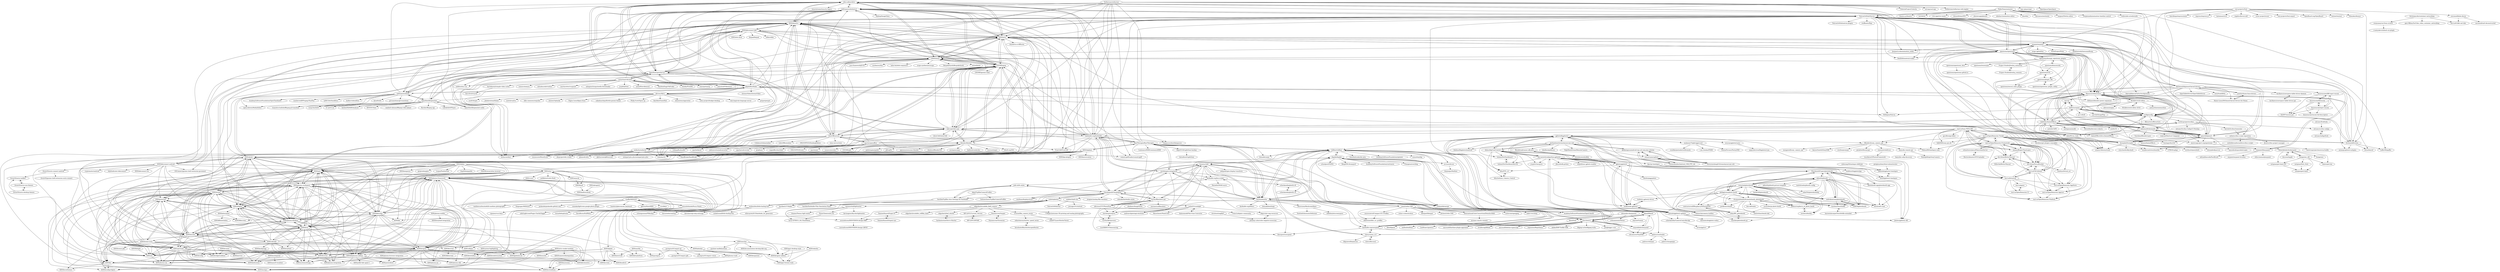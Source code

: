 digraph G {
"olive-editor/olive" -> "mltframework/shotcut"
"olive-editor/olive" -> "NatronGitHub/Natron"
"olive-editor/olive" -> "KDE/kdenlive"
"olive-editor/olive" -> "OpenShot/openshot-qt"
"olive-editor/olive" -> "jliljebl/flowblade"
"olive-editor/olive" -> "LMMS/lmms"
"olive-editor/olive" -> "KDE/krita"
"olive-editor/olive" -> "audacity/audacity"
"olive-editor/olive" -> "akiraux/Akira"
"olive-editor/olive" -> "opentoonz/opentoonz"
"olive-editor/olive" -> "MaurycyLiebner/enve"
"olive-editor/olive" -> "Ardour/ardour" ["e"=1]
"olive-editor/olive" -> "RodZill4/material-maker" ["e"=1]
"olive-editor/olive" -> "tenacityteam/tenacity-legacy" ["e"=1]
"olive-editor/olive" -> "darktable-org/darktable"
"Wicklets/wick-editor" -> "Wicklets/wick-editor-2018"
"Wicklets/wick-editor" -> "MaurycyLiebner/enve"
"Wicklets/wick-editor" -> "tahoma2d/tahoma2d"
"Wicklets/wick-editor" -> "animachine/animachine" ["e"=1]
"Wicklets/wick-editor" -> "aibosan/anigen"
"Wicklets/wick-editor" -> "synfig/synfig"
"LMMS/lmms" -> "Ardour/ardour" ["e"=1]
"LMMS/lmms" -> "audacity/audacity"
"LMMS/lmms" -> "KDE/krita"
"LMMS/lmms" -> "zrythm/zrythm" ["e"=1]
"LMMS/lmms" -> "musescore/MuseScore" ["e"=1]
"LMMS/lmms" -> "helio-fm/helio-sequencer" ["e"=1]
"LMMS/lmms" -> "surge-synthesizer/surge" ["e"=1]
"LMMS/lmms" -> "GNOME/gimp"
"LMMS/lmms" -> "olive-editor/olive"
"LMMS/lmms" -> "NatronGitHub/Natron"
"LMMS/lmms" -> "BespokeSynth/BespokeSynth" ["e"=1]
"LMMS/lmms" -> "KDE/kdenlive"
"LMMS/lmms" -> "mtytel/helm" ["e"=1]
"LMMS/lmms" -> "juce-framework/JUCE" ["e"=1]
"LMMS/lmms" -> "mltframework/shotcut"
"LibreOffice/core" -> "GNOME/gimp"
"LibreOffice/core" -> "apache/openoffice"
"LibreOffice/core" -> "inkscape/inkscape"
"LibreOffice/core" -> "KDE/kdenlive"
"LibreOffice/core" -> "CollaboraOnline/online" ["e"=1]
"LibreOffice/core" -> "videolan/vlc" ["e"=1]
"LibreOffice/core" -> "KDE/krita"
"LibreOffice/core" -> "LibreOffice/online" ["e"=1]
"LibreOffice/core" -> "audacity/audacity"
"LibreOffice/core" -> "KDE/okular"
"LibreOffice/core" -> "blender/blender"
"LibreOffice/core" -> "ONLYOFFICE/DesktopEditors" ["e"=1]
"LibreOffice/core" -> "wine-mirror/wine" ["e"=1]
"LibreOffice/core" -> "mltframework/shotcut"
"LibreOffice/core" -> "GNOME/gtk" ["e"=1]
"NatronGitHub/Natron" -> "olive-editor/olive"
"NatronGitHub/Natron" -> "NatronGitHub/natron-plugins" ["e"=1]
"NatronGitHub/Natron" -> "armory3d/armortools" ["e"=1]
"NatronGitHub/Natron" -> "GafferHQ/gaffer" ["e"=1]
"NatronGitHub/Natron" -> "MaurycyLiebner/enve"
"NatronGitHub/Natron" -> "opentoonz/opentoonz"
"NatronGitHub/Natron" -> "KDE/kdenlive"
"NatronGitHub/Natron" -> "synfig/synfig"
"NatronGitHub/Natron" -> "JacquesLucke/animation_nodes" ["e"=1]
"NatronGitHub/Natron" -> "RodZill4/material-maker" ["e"=1]
"NatronGitHub/Natron" -> "MrKepzie/Natron" ["e"=1]
"NatronGitHub/Natron" -> "jliljebl/flowblade"
"NatronGitHub/Natron" -> "stuffmatic/fSpy" ["e"=1]
"NatronGitHub/Natron" -> "LMMS/lmms"
"NatronGitHub/Natron" -> "AcademySoftwareFoundation/OpenColorIO" ["e"=1]
"synfig/synfig" -> "pencil2d/pencil"
"synfig/synfig" -> "opentoonz/opentoonz"
"synfig/synfig" -> "MaurycyLiebner/enve"
"synfig/synfig" -> "NatronGitHub/Natron"
"synfig/synfig" -> "tahoma2d/tahoma2d"
"synfig/synfig" -> "friction2d/friction"
"synfig/synfig" -> "hidefuku/AnimeEffects"
"synfig/synfig" -> "morevnaproject-org/opentoonz"
"synfig/synfig" -> "ndee85/coa_tools" ["e"=1]
"synfig/synfig" -> "inkscape/inkscape"
"synfig/synfig" -> "KDE/krita"
"synfig/synfig" -> "dalboris/vpaint"
"synfig/synfig" -> "Bforartists/Bforartists" ["e"=1]
"synfig/synfig" -> "scribusproject/scribus"
"synfig/synfig" -> "LMMS/lmms"
"michaelzoech/remoteyourcam-usb" -> "geekxingyun/android-otg-usb-mtp-ptp-solution"
"michaelzoech/remoteyourcam-usb" -> "terencehonles/Android_USB_PTP_Lib"
"michaelzoech/remoteyourcam-usb" -> "duwurensheng010/remoteyourcam-usb"
"michaelzoech/remoteyourcam-usb" -> "hubaiz/DslrDashboard"
"michaelzoech/remoteyourcam-usb" -> "ynyao/cameraphoto"
"michaelzoech/remoteyourcam-usb" -> "Blackdread/canon-sdk-java"
"michaelzoech/remoteyourcam-usb" -> "gphoto/libgphoto2"
"michaelzoech/remoteyourcam-usb" -> "laheller/ptplibrary"
"michaelzoech/remoteyourcam-usb" -> "thebino/libgphoto2android"
"michaelzoech/remoteyourcam-usb" -> "dukus/digiCamControl"
"michaelzoech/remoteyourcam-usb" -> "NightRainDream/RemoteCamera"
"ynyao/cameraphoto" -> "geekxingyun/android-otg-usb-mtp-ptp-solution"
"ynyao/cameraphoto" -> "terencehonles/Android_USB_PTP_Lib"
"ynyao/cameraphoto" -> "duwurensheng010/remoteyourcam-usb"
"geekxingyun/android-otg-usb-mtp-ptp-solution" -> "ynyao/cameraphoto"
"geekxingyun/android-otg-usb-mtp-ptp-solution" -> "terencehonles/Android_USB_PTP_Lib"
"geekxingyun/android-otg-usb-mtp-ptp-solution" -> "duwurensheng010/remoteyourcam-usb"
"geekxingyun/android-otg-usb-mtp-ptp-solution" -> "michaelzoech/remoteyourcam-usb"
"MaurycyLiebner/enve" -> "friction2d/friction"
"MaurycyLiebner/enve" -> "tahoma2d/tahoma2d"
"MaurycyLiebner/enve" -> "synfig/synfig"
"MaurycyLiebner/enve" -> "pencil2d/pencil"
"MaurycyLiebner/enve" -> "NatronGitHub/Natron"
"MaurycyLiebner/enve" -> "hidefuku/AnimeEffects"
"MaurycyLiebner/enve" -> "opentoonz/opentoonz"
"MaurycyLiebner/enve" -> "GDQuest/blender-power-sequencer" ["e"=1]
"MaurycyLiebner/enve" -> "ndee85/coa_tools" ["e"=1]
"MaurycyLiebner/enve" -> "axiomgraph/enve-plugins"
"MaurycyLiebner/enve" -> "vgc/vgc"
"MaurycyLiebner/enve" -> "dalboris/vpaint"
"MaurycyLiebner/enve" -> "jliljebl/flowblade"
"MaurycyLiebner/enve" -> "Wicklets/wick-editor"
"MaurycyLiebner/enve" -> "armory3d/armortools" ["e"=1]
"Stellarium/stellarium" -> "CelestiaProject/Celestia" ["e"=1]
"Stellarium/stellarium" -> "astropy/astropy" ["e"=1]
"Stellarium/stellarium" -> "Stellarium/stellarium-web-engine" ["e"=1]
"Stellarium/stellarium" -> "audacity/audacity"
"Stellarium/stellarium" -> "sumatrapdfreader/sumatrapdf" ["e"=1]
"Stellarium/stellarium" -> "KDE/krita"
"Stellarium/stellarium" -> "musescore/MuseScore" ["e"=1]
"Stellarium/stellarium" -> "HandBrake/HandBrake" ["e"=1]
"Stellarium/stellarium" -> "mltframework/shotcut"
"Stellarium/stellarium" -> "darktable-org/darktable"
"Stellarium/stellarium" -> "FreeCAD/FreeCAD" ["e"=1]
"Stellarium/stellarium" -> "videolan/vlc" ["e"=1]
"Stellarium/stellarium" -> "keepassxreboot/keepassxc" ["e"=1]
"Stellarium/stellarium" -> "mpv-player/mpv" ["e"=1]
"Stellarium/stellarium" -> "OpenSpace/OpenSpace" ["e"=1]
"pencil2d/pencil" -> "synfig/synfig"
"pencil2d/pencil" -> "opentoonz/opentoonz"
"pencil2d/pencil" -> "MaurycyLiebner/enve"
"pencil2d/pencil" -> "tahoma2d/tahoma2d"
"pencil2d/pencil" -> "mypaint/mypaint"
"pencil2d/pencil" -> "NatronGitHub/Natron"
"pencil2d/pencil" -> "dalboris/vpaint"
"pencil2d/pencil" -> "hidefuku/AnimeEffects"
"pencil2d/pencil" -> "KDE/krita"
"pencil2d/pencil" -> "morevnaproject-org/opentoonz"
"pencil2d/pencil" -> "drawpile/Drawpile"
"pencil2d/pencil" -> "wonderunit/storyboarder" ["e"=1]
"pencil2d/pencil" -> "huxingyi/dust3d" ["e"=1]
"pencil2d/pencil" -> "friction2d/friction"
"pencil2d/pencil" -> "mypaint/libmypaint"
"DIGImend/digimend-kernel-drivers" -> "joseluis/huion-linux-drivers"
"DIGImend/digimend-kernel-drivers" -> "Huion-Linux/DIGImend-kernel-drivers-for-Huion"
"DIGImend/digimend-kernel-drivers" -> "OpenTabletDriver/OpenTabletDriver" ["e"=1]
"DIGImend/digimend-kernel-drivers" -> "mypaint/mypaint"
"DIGImend/digimend-kernel-drivers" -> "rbreu/beeref" ["e"=1]
"DIGImend/digimend-kernel-drivers" -> "MaurycyLiebner/enve"
"DIGImend/digimend-kernel-drivers" -> "armory3d/armortools" ["e"=1]
"DIGImend/digimend-kernel-drivers" -> "Deevad/deevad-krita-brushpresets" ["e"=1]
"DIGImend/digimend-kernel-drivers" -> "misyltoad/d9vk" ["e"=1]
"DIGImend/digimend-kernel-drivers" -> "GDQuest/blender-power-sequencer" ["e"=1]
"DIGImend/digimend-kernel-drivers" -> "ndee85/coa_tools" ["e"=1]
"DIGImend/digimend-kernel-drivers" -> "kurikaesu/userspace-tablet-driver-daemon"
"DIGImend/digimend-kernel-drivers" -> "NatronGitHub/Natron"
"DIGImend/digimend-kernel-drivers" -> "tahoma2d/tahoma2d"
"DIGImend/digimend-kernel-drivers" -> "linuxwacom/xf86-input-wacom"
"greiginsydney/Intervalometerator" -> "jflalonde/gphoto2-timelapse"
"hanatos/vkdt" -> "aurelienpierreeng/ansel"
"hanatos/vkdt" -> "andreavolpato/agx-emulsion"
"hanatos/vkdt" -> "dnglab/dnglab"
"hanatos/vkdt" -> "t3mujinpack/t3mujinpack"
"hanatos/vkdt" -> "darktable-org/rawspeed"
"hanatos/vkdt" -> "aferrero2707/PhotoFlow"
"hanatos/vkdt" -> "lensfun/lensfun"
"hanatos/vkdt" -> "jcelaya/hdrmerge" ["e"=1]
"hanatos/vkdt" -> "CarVac/filmulator-gui"
"hanatos/vkdt" -> "jedypod/open-display-transform" ["e"=1]
"hanatos/vkdt" -> "darktable-org/lua-scripts"
"hanatos/vkdt" -> "scheckmedia/photils-cli"
"hanatos/vkdt" -> "butcherg/rawproc"
"pibooth/pibooth" -> "reuterbal/photobooth"
"pibooth/pibooth" -> "philipptrenz/photo-booth"
"pibooth/pibooth" -> "andreknieriem/photobooth"
"pibooth/pibooth" -> "PhotoboothProject/photobooth"
"pibooth/pibooth" -> "pibooth/pibooth-picture-template"
"pibooth/pibooth" -> "photobooth-app/photobooth-app"
"pibooth/pibooth" -> "drumminhands/drumminhands_photobooth"
"pibooth/pibooth" -> "wyolum/TouchSelfie"
"pibooth/pibooth" -> "jibbius/raspberry_pi_photo_booth"
"pibooth/pibooth" -> "xtech/self-o-mat"
"pibooth/pibooth" -> "laurentalacoque/TouchSelfie-extended"
"pibooth/pibooth" -> "zoroloco/boothy"
"pibooth/pibooth" -> "sabat54i/photoboothdiy"
"pibooth/pibooth" -> "andi34/photobooth"
"pibooth/pibooth" -> "mattdsteele/pibooth-config"
"alicevision/MeshroomMaya" -> "eddiehoyle/screenspace" ["e"=1]
"alicevision/MeshroomMaya" -> "Toolchefs/harmonicDeformer"
"vgc/vgc" -> "dalboris/vpaint"
"abpy/FujifilmCameraProfiles" -> "lichtzeichner/FujifilmCameraProfiles"
"abpy/FujifilmCameraProfiles" -> "bastibe/Fujifilm-Auto-Settings-for-Darktable"
"Bloodevil/sony_camera_api" -> "storborg/sonypy"
"Bloodevil/sony_camera_api" -> "petabite/libsonyapi"
"Bloodevil/sony_camera_api" -> "mungewell/sony_camera_api"
"Bloodevil/sony_camera_api" -> "kazyx/kz-remote-api"
"Bloodevil/sony_camera_api" -> "keyserSoze42/SonySDK"
"Bloodevil/sony_camera_api" -> "ThibaudM/timelapse-sony"
"Bloodevil/sony_camera_api" -> "simonmitchell/rocc"
"drawpile/Drawpile" -> "mypaint/mypaint"
"drawpile/Drawpile" -> "pencil2d/pencil"
"drawpile/Drawpile" -> "opentoonz/opentoonz"
"drawpile/Drawpile" -> "mvdicarlo/postybirb" ["e"=1]
"drawpile/Drawpile" -> "MaurycyLiebner/enve"
"drawpile/Drawpile" -> "drawpile/dpserver"
"drawpile/Drawpile" -> "KDE/krita"
"drawpile/Drawpile" -> "mypaint/libmypaint"
"drawpile/Drawpile" -> "tahoma2d/tahoma2d"
"drawpile/Drawpile" -> "thenickdude/chickenpaint"
"drawpile/Drawpile" -> "armory3d/armortools" ["e"=1]
"drawpile/Drawpile" -> "spacedeck/spacedeck-open" ["e"=1]
"drawpile/Drawpile" -> "stoicshark/silkyshark"
"drawpile/Drawpile" -> "UPBGE/upbge" ["e"=1]
"drawpile/Drawpile" -> "wonderunit/storyboarder" ["e"=1]
"aurelienpierreeng/ansel" -> "hanatos/vkdt"
"aurelienpierreeng/ansel" -> "t3mujinpack/t3mujinpack"
"aurelienpierreeng/ansel" -> "darktable-org/darktable"
"aurelienpierreeng/ansel" -> "lensfun/lensfun"
"aurelienpierreeng/ansel" -> "darktable-org/rawspeed"
"aurelienpierreeng/ansel" -> "andreavolpato/agx-emulsion"
"aurelienpierreeng/ansel" -> "eoyilmaz/displaycal-py3" ["e"=1]
"aurelienpierreeng/ansel" -> "RawTherapee/RawTherapee"
"aurelienpierreeng/ansel" -> "darktable-org/lua-scripts"
"libexif/exif" -> "libexif/gexif"
"Huion-Linux/DIGImend-kernel-drivers-for-Huion" -> "joseluis/huion-linux-drivers"
"vpominchuk/lightmeter" -> "fyrus7/FYRUS_LM_FlashMeter"
"vpominchuk/lightmeter" -> "PhotoChemicals/f_lux"
"vpominchuk/lightmeter" -> "kevinagnes/diycolorlightmeter"
"vpominchuk/lightmeter" -> "rhaamo/Teensy-light-meter"
"ZorinOS/zorin-desktop-themes" -> "ZorinOS/zorin-icon-themes"
"ZorinOS/zorin-desktop-themes" -> "ZorinOS/zorin-taskbar"
"aferrero2707/PhotoFlow" -> "GreycLab/gmic-community" ["e"=1]
"aferrero2707/PhotoFlow" -> "CarVac/filmulator-gui"
"aferrero2707/PhotoFlow" -> "butcherg/rawproc"
"aferrero2707/PhotoFlow" -> "klauspost/rawspeed"
"jim-easterbrook/python-gphoto2" -> "gphoto/libgphoto2"
"jim-easterbrook/python-gphoto2" -> "gphoto/gphoto2"
"jim-easterbrook/python-gphoto2" -> "jbaiter/gphoto2-cffi"
"jim-easterbrook/python-gphoto2" -> "alexdu/piggyphoto"
"jim-easterbrook/python-gphoto2" -> "gonzalo/gphoto2-updater"
"jim-easterbrook/python-gphoto2" -> "lwille/node-gphoto2"
"jim-easterbrook/python-gphoto2" -> "mejedi/mac-gphoto-enabler"
"jim-easterbrook/python-gphoto2" -> "rlamarche/camera-toolbox"
"jim-easterbrook/python-gphoto2" -> "dwiel/gphoto2-timelapse"
"jim-easterbrook/python-gphoto2" -> "Jiloc/edsdk-python"
"jim-easterbrook/python-gphoto2" -> "hubaiz/DslrDashboardServer"
"jim-easterbrook/python-gphoto2" -> "jcupitt/rtiacquire"
"jim-easterbrook/python-gphoto2" -> "dps/rpi-timelapse"
"scheckmedia/CameraControllerApi" -> "mvmn/gp2srv"
"opentoonz/kumoworks" -> "opentoonz/GTS"
"opentoonz/kumoworks" -> "opentoonz/dwango_opentoonz_plugins"
"eranyanay/cni-from-scratch" -> "s-matyukevich/bash-cni-plugin"
"KDE/falkon" -> "QupZilla/qupzilla" ["e"=1]
"KDE/falkon" -> "OtterBrowser/otter-browser" ["e"=1]
"KDE/falkon" -> "KDE/plasma-framework"
"KDE/falkon" -> "KDE/kate"
"KDE/falkon" -> "KDE/kdevelop"
"KDE/falkon" -> "KDE/calligra"
"KDE/falkon" -> "KDE/breeze"
"KDE/falkon" -> "KDE/plasma-desktop"
"KDE/falkon" -> "KDE/konqueror"
"KDE/falkon" -> "qt/qtwebengine" ["e"=1]
"KDE/falkon" -> "KDE/dolphin"
"KDE/falkon" -> "tsujan/FeatherPad" ["e"=1]
"KDE/falkon" -> "KDE/elisa"
"carsonoid/kube-decon" -> "carsonoid/salt-deconstructed"
"carsonoid/kube-decon" -> "korvus81/k8s-net-labs"
"kristenjacobs/container-networking" -> "korvus81/k8s-net-labs"
"kristenjacobs/container-networking" -> "eranyanay/cni-from-scratch"
"kristenjacobs/container-networking" -> "gary-RR/myYouTube_video_container_networking"
"duwurensheng010/remoteyourcam-usb" -> "ynyao/cameraphoto"
"duwurensheng010/remoteyourcam-usb" -> "geekxingyun/android-otg-usb-mtp-ptp-solution"
"ZorinOS/zorin-connect-android" -> "ZorinOS/gnome-shell-extension-zorin-connect"
"ZorinOS/zorin-connect-android" -> "ZorinOS/zorin-taskbar"
"saucecontrol/Compact-ICC-Profiles" -> "ellelstone/elles_icc_profiles"
"apache/openoffice" -> "LibreOffice/core"
"apache/openoffice" -> "GNOME/gimp"
"apache/openoffice" -> "lctking/BuzhouKit"
"apache/openoffice" -> "inkscape/inkscape"
"apache/openoffice" -> "apache/karaf" ["e"=1]
"apache/openoffice" -> "jodconverter/jodconverter" ["e"=1]
"apache/openoffice" -> "apache/subversion" ["e"=1]
"apache/openoffice" -> "qt/qtbase" ["e"=1]
"apache/openoffice" -> "GNOME/gtk" ["e"=1]
"apache/openoffice" -> "nageoffer/shortlink" ["e"=1]
"apache/openoffice" -> "scribusproject/scribus"
"apache/openoffice" -> "ONLYOFFICE/core" ["e"=1]
"apache/openoffice" -> "KDE/kdenlive"
"apache/openoffice" -> "apache/poi" ["e"=1]
"apache/openoffice" -> "usoyoru/novelai"
"Blackdread/canon-sdk-java" -> "kritzikratzi/edsdk4j"
"bartekmotyl/simple-video-cutter" -> "kmcclive/tricycle"
"lclevy/libcraw2" -> "lclevy/canon_cr3"
"libexif/libexif" -> "Exiv2/exiv2"
"libexif/libexif" -> "libexif/exif"
"libexif/libexif" -> "mayanklahiri/easyexif"
"libexif/libexif" -> "cdcseacave/TinyEXIF"
"libexif/libexif" -> "LibRaw/LibRaw"
"ZorinOS/zorin-icon-themes" -> "ZorinOS/zorin-desktop-themes"
"ZorinOS/zorin-icon-themes" -> "ZorinOS/zorin-taskbar"
"CarVac/filmulator-gui" -> "aferrero2707/PhotoFlow"
"CarVac/filmulator-gui" -> "mermerico/filmulator"
"CarVac/filmulator-gui" -> "hanatos/vkdt"
"CarVac/filmulator-gui" -> "jcelaya/hdrmerge" ["e"=1]
"CarVac/filmulator-gui" -> "CarVac/librtprocess"
"CarVac/filmulator-gui" -> "butcherg/rawproc"
"CarVac/filmulator-gui" -> "t3mujinpack/t3mujinpack"
"CarVac/filmulator-gui" -> "abadams/ImageStack"
"gcompris/GCompris-qt" -> "gcompris/GCompris-gtk"
"gcompris/GCompris-qt" -> "KDE/gcompris"
"gcompris/GCompris-qt" -> "gcompris/GCompris-voices"
"ncruces/dcraw" -> "QiuJueqin/MatRaw" ["e"=1]
"andi34/photobooth" -> "andreknieriem/photobooth"
"andi34/photobooth" -> "PhotoboothProject/photobooth"
"CarVac/librtprocess" -> "LuisSR/RCD-Demosaicing"
"CarVac/librtprocess" -> "butcherg/rawproc"
"lclevy/canon_cr3" -> "lclevy/libcraw2"
"lclevy/canon_cr3" -> "dnglab/dnglab"
"lclevy/canon_cr3" -> "darktable-org/rawspeed"
"lclevy/canon_cr3" -> "LibRaw/LibRaw"
"lclevy/canon_cr3" -> "hfiguiere/libopenraw"
"opentoonz/opentoonz_docs" -> "opentoonz/opentoonz.github.io"
"tsedio/ts-gphoto2-driver" -> "lwille/node-gphoto2"
"joseluis/huion-linux-drivers" -> "DIGImend/digimend-kernel-drivers"
"joseluis/huion-linux-drivers" -> "Huion-Linux/DIGImend-kernel-drivers-for-Huion"
"simonmitchell/rocc" -> "touchbyte/GPhoto2Framework"
"lmacken/photobooth.py" -> "safay/RPi_photobooth"
"safay/RPi_photobooth" -> "contractorwolf/RaspberryPiPhotobooth"
"safay/RPi_photobooth" -> "lmacken/photobooth.py"
"cedeber/hald-clut" -> "pwnage101/cluttool"
"cedeber/hald-clut" -> "NatronGitHub/clut"
"kazyx/kz-remote-api" -> "kazyx/kz-ssdp-discovery"
"kazyx/kz-remote-api" -> "RudolphKalp/SonyCamera"
"nitramr/Draftoola" -> "nitramr/scribus-indigo"
"laurentalacoque/TouchSelfie-extended" -> "wyolum/TouchSelfie"
"schnatterer/pmcaFilesystemServer" -> "Bostwickenator/STGUploader"
"LuisSR/RCD-Demosaicing" -> "CarVac/librtprocess"
"ma1co/qemu" -> "ma1co/OpenMemories-CI"
"contractorwolf/RaspberryPiPhotobooth" -> "safay/RPi_photobooth"
"blender/blender" -> "KDE/krita"
"blender/blender" -> "GNOME/gimp"
"blender/blender" -> "godotengine/godot" ["e"=1]
"blender/blender" -> "FreeCAD/FreeCAD" ["e"=1]
"blender/blender" -> "glfw/glfw" ["e"=1]
"blender/blender" -> "audacity/audacity"
"blender/blender" -> "agmmnn/awesome-blender" ["e"=1]
"blender/blender" -> "domlysz/BlenderGIS" ["e"=1]
"blender/blender" -> "assimp/assimp" ["e"=1]
"blender/blender" -> "baldurk/renderdoc" ["e"=1]
"blender/blender" -> "videolan/vlc" ["e"=1]
"blender/blender" -> "ocornut/imgui" ["e"=1]
"blender/blender" -> "libsdl-org/SDL" ["e"=1]
"blender/blender" -> "inkscape/inkscape"
"blender/blender" -> "obsproject/obs-studio" ["e"=1]
"berteh/ScribusGenerator" -> "aoloe/scribus-script-repository"
"inkscape/inkscape" -> "GNOME/gimp"
"inkscape/inkscape" -> "KDE/krita"
"inkscape/inkscape" -> "LibreOffice/core"
"inkscape/inkscape" -> "KDE/kdenlive"
"inkscape/inkscape" -> "blender/blender"
"inkscape/inkscape" -> "scribusproject/scribus"
"inkscape/inkscape" -> "audacity/audacity"
"inkscape/inkscape" -> "videolan/vlc" ["e"=1]
"inkscape/inkscape" -> "NatronGitHub/Natron"
"inkscape/inkscape" -> "synfig/synfig"
"inkscape/inkscape" -> "LMMS/lmms"
"inkscape/inkscape" -> "Ardour/ardour" ["e"=1]
"inkscape/inkscape" -> "OpenShot/openshot-qt"
"inkscape/inkscape" -> "LibreCAD/LibreCAD" ["e"=1]
"inkscape/inkscape" -> "darktable-org/darktable"
"mypaint/mypaint" -> "mypaint/libmypaint"
"mypaint/mypaint" -> "opentoonz/opentoonz"
"mypaint/mypaint" -> "KDE/krita"
"mypaint/mypaint" -> "drawpile/Drawpile"
"mypaint/mypaint" -> "serge-rgb/milton" ["e"=1]
"mypaint/mypaint" -> "MaurycyLiebner/enve"
"mypaint/mypaint" -> "pencil2d/pencil"
"mypaint/mypaint" -> "armory3d/armortools" ["e"=1]
"mypaint/mypaint" -> "Deevad/deevad-krita-brushpresets" ["e"=1]
"mypaint/mypaint" -> "NatronGitHub/Natron"
"mypaint/mypaint" -> "JacquesLucke/animation_nodes" ["e"=1]
"mypaint/mypaint" -> "DIGImend/digimend-kernel-drivers"
"mypaint/mypaint" -> "PintaProject/Pinta" ["e"=1]
"mypaint/mypaint" -> "kmkolasinski/AwesomeBump" ["e"=1]
"mypaint/mypaint" -> "huxingyi/dust3d" ["e"=1]
"edgarkech/leaf_shutter" -> "hackaninstant/Servo-Shutter"
"mayanklahiri/easyexif" -> "cdcseacave/TinyEXIF"
"mayanklahiri/easyexif" -> "libexif/libexif"
"mayanklahiri/easyexif" -> "Exiv2/exiv2"
"edgarkech/scalable_field_camera" -> "edgarkech/scalable_rollfilm_back"
"edgarkech/scalable_field_camera" -> "edgarkech/leaf_shutter"
"edgarkech/scalable_field_camera" -> "Panomicron/Oxygen"
"edgarkech/scalable_field_camera" -> "V-Roger/awesome-3D-printing-and-analog-photography"
"edgarkech/scalable_field_camera" -> "MP120TC/Current_Version"
"edgarkech/scalable_field_camera" -> "srozum/film_camera_tester"
"edgarkech/scalable_field_camera" -> "DamienHazard/Super-67"
"Panomicron/Oxygen" -> "Panomicron/Chromium"
"Panomicron/Oxygen" -> "acornelissen/IDENTIDEM.design-MRF"
"tahoma2d/tahoma2d" -> "MaurycyLiebner/enve"
"tahoma2d/tahoma2d" -> "friction2d/friction"
"tahoma2d/tahoma2d" -> "morevnaproject-org/opentoonz"
"tahoma2d/tahoma2d" -> "opentoonz/opentoonz"
"tahoma2d/tahoma2d" -> "synfig/synfig"
"tahoma2d/tahoma2d" -> "AnimeEffectsDevs/AnimeEffects"
"tahoma2d/tahoma2d" -> "pencil2d/pencil"
"tahoma2d/tahoma2d" -> "hidefuku/AnimeEffects"
"tahoma2d/tahoma2d" -> "herace/AnimeEffects"
"tahoma2d/tahoma2d" -> "wojtryb/Shortcut-Composer" ["e"=1]
"tahoma2d/tahoma2d" -> "vgc/vgc"
"tahoma2d/tahoma2d" -> "Yuntokon/BlenderLayer" ["e"=1]
"tahoma2d/tahoma2d" -> "ndee85/coa_tools" ["e"=1]
"felis/PTP_2.0" -> "felis/Arduino_Camera_Control"
"KDE/kirigami-addons" -> "KDE/qqc2-breeze-style"
"mypaint/libmypaint" -> "mypaint/mypaint-brushes"
"mypaint/libmypaint" -> "ethiccinema/qtmypaint"
"mypaint/libmypaint" -> "mypaint/mypaint"
"mypaint/libmypaint" -> "adrianblancode/FastBrush" ["e"=1]
"dukus/digiCamControl" -> "hubaiz/DslrDashboard"
"dukus/digiCamControl" -> "gphoto/libgphoto2"
"dukus/digiCamControl" -> "michaelzoech/remoteyourcam-usb"
"dukus/digiCamControl" -> "gphoto/gphoto2"
"dukus/digiCamControl" -> "felis/PTP_2.0"
"dukus/digiCamControl" -> "hubaiz/DslrDashboardServer"
"dukus/digiCamControl" -> "scheckmedia/CameraControllerApi"
"dukus/digiCamControl" -> "lwille/node-gphoto2"
"dukus/digiCamControl" -> "kritzikratzi/edsdk4j"
"dukus/digiCamControl" -> "jcupitt/rtiacquire"
"dukus/digiCamControl" -> "jim-easterbrook/python-gphoto2"
"darktable-org/lua-scripts" -> "MmAaXx500/dt-move"
"darktable-org/lua-scripts" -> "jade-nl/dt.styles"
"darktable-org/lua-scripts" -> "scheckmedia/photils-dt"
"scheckmedia/photils-cli" -> "scheckmedia/photils-dt"
"desuwa/tegaki" -> "thenickdude/chickenpaint"
"DamienHazard/Argent-eye" -> "DamienHazard/Super-67"
"drumminhands/drumminhands_photobooth" -> "safay/RPi_photobooth"
"drumminhands/drumminhands_photobooth" -> "jibbius/raspberry_pi_photo_booth"
"drumminhands/drumminhands_photobooth" -> "contractorwolf/RaspberryPiPhotobooth"
"drumminhands/drumminhands_photobooth" -> "lmacken/photobooth.py"
"drumminhands/drumminhands_photobooth" -> "jcroucher/pi-photo-booth"
"drumminhands/drumminhands_photobooth" -> "bitcraft/tailor"
"drumminhands/drumminhands_photobooth" -> "wyolum/TouchSelfie"
"drumminhands/drumminhands_photobooth" -> "porkbuns/shmile"
"cyberang3l/timelapse-deflicker" -> "jflalonde/gphoto2-timelapse"
"jade-nl/dt.styles" -> "bastibe/Fujifilm-Auto-Settings-for-Darktable"
"jade-nl/dt.styles" -> "t3mujinpack/t3mujinpack"
"jade-nl/dt.styles" -> "bastibe/LUT-Maker"
"ma1co/OpenMemories-CI" -> "ma1co/qemu"
"sebastienroy/shutter_speed_tester" -> "hiroshootsfilm/shutterspeedtester"
"DamienHazard/Super-67" -> "DamienHazard/Argent-eye"
"scheckmedia/photils-dt" -> "scheckmedia/photils-cli"
"ma1co/Sony-PMCA-RE" -> "ma1co/OpenMemories-Tweak"
"ma1co/Sony-PMCA-RE" -> "ma1co/OpenMemories-Framework"
"ma1co/Sony-PMCA-RE" -> "jonasjuffinger/TimeLapse"
"ma1co/Sony-PMCA-RE" -> "ma1co/PMCADemo"
"ma1co/Sony-PMCA-RE" -> "ma1co/fwtool.py"
"ma1co/Sony-PMCA-RE" -> "obs1dium/FocusBracket"
"ma1co/Sony-PMCA-RE" -> "ma1co/OpenMemories-AppList"
"ma1co/Sony-PMCA-RE" -> "falk0069/sony-pm-alt"
"ma1co/Sony-PMCA-RE" -> "obs1dium/BetterManual"
"ma1co/Sony-PMCA-RE" -> "ThibaudM/timelapse-sony"
"ma1co/Sony-PMCA-RE" -> "Bloodevil/sony_camera_api"
"ma1co/Sony-PMCA-RE" -> "gyroflow/gyroflow" ["e"=1]
"ma1co/Sony-PMCA-RE" -> "ma1co/OpenMemories-AppStore"
"ma1co/Sony-PMCA-RE" -> "darktable-org/darktable"
"ma1co/Sony-PMCA-RE" -> "gphoto/libgphoto2"
"audacity/audacity" -> "GNOME/gimp"
"audacity/audacity" -> "videolan/vlc" ["e"=1]
"audacity/audacity" -> "LMMS/lmms"
"audacity/audacity" -> "HandBrake/HandBrake" ["e"=1]
"audacity/audacity" -> "mltframework/shotcut"
"audacity/audacity" -> "musescore/MuseScore" ["e"=1]
"audacity/audacity" -> "obsproject/obs-studio" ["e"=1]
"audacity/audacity" -> "blender/blender"
"audacity/audacity" -> "notepad-plus-plus/notepad-plus-plus" ["e"=1]
"audacity/audacity" -> "Ardour/ardour" ["e"=1]
"audacity/audacity" -> "KDE/krita"
"audacity/audacity" -> "pbatard/rufus" ["e"=1]
"audacity/audacity" -> "qbittorrent/qBittorrent" ["e"=1]
"audacity/audacity" -> "KDE/kdenlive"
"audacity/audacity" -> "sumatrapdfreader/sumatrapdf" ["e"=1]
"AnimeEffectsDevs/AnimeEffects" -> "herace/AnimeEffects"
"AnimeEffectsDevs/AnimeEffects" -> "hidefuku/AnimeEffects"
"reuterbal/photobooth" -> "andreknieriem/photobooth"
"reuterbal/photobooth" -> "philipptrenz/photo-booth"
"reuterbal/photobooth" -> "pibooth/pibooth"
"reuterbal/photobooth" -> "PhotoboothProject/photobooth"
"reuterbal/photobooth" -> "drumminhands/drumminhands_photobooth"
"reuterbal/photobooth" -> "wyolum/TouchSelfie"
"reuterbal/photobooth" -> "sabat54i/photoboothdiy"
"reuterbal/photobooth" -> "contractorwolf/RaspberryPiPhotobooth"
"reuterbal/photobooth" -> "xtech/self-o-mat"
"reuterbal/photobooth" -> "safay/RPi_photobooth"
"reuterbal/photobooth" -> "lmacken/photobooth.py"
"reuterbal/photobooth" -> "andi34/photobooth"
"reuterbal/photobooth" -> "jibbius/raspberry_pi_photo_booth"
"reuterbal/photobooth" -> "porkbuns/shmile"
"reuterbal/photobooth" -> "hackerb9/photobooth"
"darktable-org/darktable" -> "RawTherapee/RawTherapee"
"darktable-org/darktable" -> "aurelienpierreeng/ansel"
"darktable-org/darktable" -> "mltframework/shotcut"
"darktable-org/darktable" -> "GNOME/gimp"
"darktable-org/darktable" -> "audacity/audacity"
"darktable-org/darktable" -> "HandBrake/HandBrake" ["e"=1]
"darktable-org/darktable" -> "t3mujinpack/t3mujinpack"
"darktable-org/darktable" -> "KDE/krita"
"darktable-org/darktable" -> "NatronGitHub/Natron"
"darktable-org/darktable" -> "lensfun/lensfun"
"darktable-org/darktable" -> "olive-editor/olive"
"darktable-org/darktable" -> "FreeCAD/FreeCAD" ["e"=1]
"darktable-org/darktable" -> "KDE/kdenlive"
"darktable-org/darktable" -> "LMMS/lmms"
"darktable-org/darktable" -> "keepassxreboot/keepassxc" ["e"=1]
"OpenShot/openshot-qt" -> "OpenShot/libopenshot"
"OpenShot/openshot-qt" -> "mltframework/shotcut"
"OpenShot/openshot-qt" -> "KDE/kdenlive"
"OpenShot/openshot-qt" -> "olive-editor/olive"
"OpenShot/openshot-qt" -> "OpenShot/libopenshot-audio"
"OpenShot/openshot-qt" -> "jliljebl/flowblade"
"OpenShot/openshot-qt" -> "GNOME/gimp"
"OpenShot/openshot-qt" -> "audacity/audacity"
"OpenShot/openshot-qt" -> "NatronGitHub/Natron"
"OpenShot/openshot-qt" -> "KDE/krita"
"OpenShot/openshot-qt" -> "mltframework/mlt"
"OpenShot/openshot-qt" -> "HandBrake/HandBrake" ["e"=1]
"OpenShot/openshot-qt" -> "LMMS/lmms"
"OpenShot/openshot-qt" -> "ozmartian/vidcutter"
"OpenShot/openshot-qt" -> "inkscape/inkscape"
"scribusproject/scribus" -> "inkscape/inkscape"
"scribusproject/scribus" -> "berteh/ScribusGenerator"
"scribusproject/scribus" -> "nitramr/Scribus-IndigoUI-Mockup"
"scribusproject/scribus" -> "aoloe/scribus-script-repository"
"scribusproject/scribus" -> "nitramr/scribus-indigo"
"OpenShot/libopenshot" -> "OpenShot/libopenshot-audio"
"OpenShot/libopenshot" -> "OpenShot/openshot-qt"
"OpenShot/libopenshot" -> "mltframework/mlt"
"OpenShot/libopenshot" -> "mltframework/shotcut"
"OpenShot/libopenshot" -> "KDE/kdenlive"
"OpenShot/libopenshot" -> "wang-bin/QtAV" ["e"=1]
"OpenShot/libopenshot" -> "IENT/YUView" ["e"=1]
"OpenShot/libopenshot" -> "opencodewin/MediaEditor" ["e"=1]
"OpenShot/libopenshot" -> "rambod-rahmani/ffmpeg-video-player" ["e"=1]
"OpenShot/libopenshot" -> "Raveler/ffmpeg-cpp" ["e"=1]
"OpenShot/libopenshot" -> "jliljebl/flowblade"
"OpenShot/libopenshot" -> "valbok/QtAVPlayer" ["e"=1]
"OpenShot/libopenshot" -> "vlc-qt/vlc-qt" ["e"=1]
"OpenShot/libopenshot" -> "latelee/H264BSAnalyzer" ["e"=1]
"OpenShot/libopenshot" -> "transitive-bullshit/ffmpeg-gl-transition" ["e"=1]
"OpenShot/libopenshot-audio" -> "OpenShot/libopenshot"
"jliljebl/flowblade" -> "olive-editor/olive"
"jliljebl/flowblade" -> "NatronGitHub/Natron"
"jliljebl/flowblade" -> "mltframework/mlt"
"jliljebl/flowblade" -> "OpenShot/openshot-qt"
"jliljebl/flowblade" -> "KDE/kdenlive"
"jliljebl/flowblade" -> "MaurycyLiebner/enve"
"jliljebl/flowblade" -> "MrKepzie/Natron" ["e"=1]
"jliljebl/flowblade" -> "mltframework/shotcut"
"jliljebl/flowblade" -> "akiraux/Akira"
"jliljebl/flowblade" -> "ozmartian/vidcutter"
"jliljebl/flowblade" -> "Ardour/ardour" ["e"=1]
"jliljebl/flowblade" -> "GDQuest/blender-power-sequencer" ["e"=1]
"jliljebl/flowblade" -> "slowmoVideo/slowmoVideo" ["e"=1]
"jliljebl/flowblade" -> "ndee85/coa_tools" ["e"=1]
"jliljebl/flowblade" -> "mypaint/mypaint"
"alexandervdm/gummi" -> "cvfosammmm/Setzer" ["e"=1]
"alexandervdm/gummi" -> "aitjcize/Gummi"
"alexandervdm/gummi" -> "KDE/kile"
"lwille/node-gphoto2" -> "tsedio/ts-gphoto2-driver"
"lwille/node-gphoto2" -> "gonzalo/gphoto2-updater"
"lwille/node-gphoto2" -> "rlamarche/camera-toolbox"
"lwille/node-gphoto2" -> "gphoto/libgphoto2"
"linuxwacom/xf86-input-wacom" -> "linuxwacom/libwacom"
"linuxwacom/xf86-input-wacom" -> "linuxwacom/input-wacom"
"linuxwacom/xf86-input-wacom" -> "tb2097/wacom-gui"
"linuxwacom/input-wacom" -> "linuxwacom/xf86-input-wacom"
"linuxwacom/input-wacom" -> "linuxwacom/libwacom"
"linuxwacom/input-wacom" -> "tb2097/wacom-gui"
"linuxwacom/input-wacom" -> "linuxwacom/wacom-hid-descriptors"
"KDE/neochat" -> "KDE/kirigami-addons"
"KDE/neochat" -> "quotient-im/libQuotient" ["e"=1]
"KDE/neochat" -> "KDE/tokodon"
"KDE/neochat" -> "KDE/qqc2-breeze-style"
"KDE/neochat" -> "KDE/documentation-develop-kde-org"
"dnglab/dnglab" -> "lclevy/canon_cr3"
"dnglab/dnglab" -> "Fimagena/raw2dng"
"dnglab/dnglab" -> "hanatos/vkdt"
"dnglab/dnglab" -> "pedrocr/rawloader"
"dnglab/dnglab" -> "schoolpost/PiDNG" ["e"=1]
"dnglab/dnglab" -> "LibRaw/LibRaw"
"dnglab/dnglab" -> "lensfun/lensfun"
"dnglab/dnglab" -> "jcelaya/hdrmerge" ["e"=1]
"dnglab/dnglab" -> "ncruces/dcraw"
"dnglab/dnglab" -> "Beep6581/dcamprof"
"dnglab/dnglab" -> "AcademySoftwareFoundation/rawtoaces" ["e"=1]
"asalamon74/pktriggercord" -> "PentaxForums/PentaxWifi"
"asalamon74/pktriggercord" -> "cszielke/pentaxks2wifiremote"
"asalamon74/pktriggercord" -> "i-am-shodan/PHDK"
"KDE/kalendar" -> "KDE/kirigami-addons"
"KDE/kalendar" -> "KDE/korganizer"
"KDE/kalendar" -> "KDE/plasma-vault"
"Panomicron/Chromium" -> "Panomicron/Oxygen"
"ma1co/PMCADemo" -> "ma1co/OpenMemories-Framework"
"ma1co/PMCADemo" -> "obs1dium/FocusBracket"
"ma1co/PMCADemo" -> "ma1co/OpenMemories-AppStore"
"ma1co/PMCADemo" -> "ma1co/fwtool.py"
"ma1co/PMCADemo" -> "ma1co/OpenMemories-AppList"
"ma1co/PMCADemo" -> "ma1co/OpenMemories-Platform"
"ma1co/PMCADemo" -> "obs1dium/BetterManual"
"porkbuns/shmile" -> "andrewhao/shmile.bak"
"mvysny/gphoto2-java" -> "angryelectron/libgphoto2-jna"
"satopian/poti-kaini-EN" -> "satopian/poti-kaini"
"KDE/tokodon" -> "KDE/kirigami-addons"
"KDE/tokodon" -> "KDE/qqc2-breeze-style"
"KDE/konsole" -> "KDE/dolphin"
"KDE/konsole" -> "KDE/kate"
"KDE/konsole" -> "KDE/plasma-desktop"
"KDE/konsole" -> "KDE/kdevelop"
"KDE/konsole" -> "KDE/kwin"
"KDE/konsole" -> "KDE/gwenview"
"KDE/konsole" -> "KDE/spectacle"
"KDE/konsole" -> "KDE/ark"
"KDE/konsole" -> "KDE/okular"
"KDE/konsole" -> "KDE/discover"
"KDE/konsole" -> "KDE/plasma-workspace"
"KDE/konsole" -> "KDE/breeze"
"KDE/konsole" -> "KDE/plasma-framework"
"KDE/konsole" -> "KDE/yakuake"
"KDE/konsole" -> "KDE/breeze-icons"
"KDE/digikam" -> "KDE/okular"
"KDE/digikam" -> "KDE/kate"
"KDE/digikam" -> "KDE/dolphin"
"KDE/digikam" -> "KDE/konsole"
"KDE/digikam" -> "KDE/kwin"
"KDE/digikam" -> "KDE/gwenview"
"KDE/digikam" -> "KDE/kipi-plugins"
"KDE/digikam" -> "KDE/labplot"
"KDE/digikam" -> "KDE/konversation"
"KDE/digikam" -> "KDE/kio"
"KDE/digikam" -> "KDE/kdevelop"
"KDE/digikam" -> "RawTherapee/RawTherapee"
"KDE/digikam" -> "KDE/plasma-desktop"
"KDE/digikam" -> "KDE/ark"
"KDE/digikam" -> "KDE/kdeplasma-addons"
"KDE/kdeconnect-kde" -> "KDE/kdeconnect-android"
"KDE/kdeconnect-kde" -> "KDE/plasma-desktop"
"KDE/kdeconnect-kde" -> "KDE/kdenlive"
"KDE/kdeconnect-kde" -> "KDE/okular"
"KDE/kdeconnect-kde" -> "KDE/dolphin"
"KDE/kdeconnect-kde" -> "GSConnect/gnome-shell-extension-gsconnect" ["e"=1]
"KDE/kdeconnect-kde" -> "KDE/kate"
"KDE/kdeconnect-kde" -> "KDE/konsole"
"KDE/kdeconnect-kde" -> "KDE/krita"
"KDE/kdeconnect-kde" -> "KDE/kwin"
"KDE/kdeconnect-kde" -> "KDE/latte-dock" ["e"=1]
"KDE/kdeconnect-kde" -> "KDE/kdevelop"
"KDE/kdeconnect-kde" -> "flatpak/flatpak" ["e"=1]
"KDE/kdeconnect-kde" -> "sddm/sddm" ["e"=1]
"KDE/kdeconnect-kde" -> "KDE/plasma-workspace"
"KDE/kdeconnect-android" -> "KDE/kdeconnect-kde"
"KDE/kdeconnect-android" -> "KDE/dolphin"
"KDE/kdeconnect-android" -> "KDE/plasma-desktop"
"KDE/kdeconnect-android" -> "KDE/okular"
"KDE/kdeconnect-android" -> "KDE/konsole"
"KDE/kdeconnect-android" -> "ZorinOS/zorin-connect-android"
"KDE/kdeconnect-android" -> "GSConnect/gnome-shell-extension-gsconnect" ["e"=1]
"KDE/kdeconnect-android" -> "KDE/kdevelop"
"KDE/kdeconnect-android" -> "KDE/kate"
"KDE/kdeconnect-android" -> "KDE/spectacle"
"KDE/kdeconnect-android" -> "KDE/gwenview"
"KDE/kdeconnect-android" -> "KDE/kdenlive"
"KDE/kdeconnect-android" -> "cryptomator/android" ["e"=1]
"KDE/kdeconnect-android" -> "b4j4/indicator-kdeconnect" ["e"=1]
"KDE/kdeconnect-android" -> "KDE/kdeconnect-ios" ["e"=1]
"KDE/krita" -> "GNOME/gimp"
"KDE/krita" -> "KDE/kdenlive"
"KDE/krita" -> "inkscape/inkscape"
"KDE/krita" -> "blender/blender"
"KDE/krita" -> "LMMS/lmms"
"KDE/krita" -> "mltframework/shotcut"
"KDE/krita" -> "opentoonz/opentoonz"
"KDE/krita" -> "audacity/audacity"
"KDE/krita" -> "videolan/vlc" ["e"=1]
"KDE/krita" -> "Acly/krita-ai-diffusion" ["e"=1]
"KDE/krita" -> "KDE/kdeconnect-kde"
"KDE/krita" -> "LibreOffice/core"
"KDE/krita" -> "NatronGitHub/Natron"
"KDE/krita" -> "mypaint/mypaint"
"KDE/krita" -> "olive-editor/olive"
"GNOME/gimp" -> "inkscape/inkscape"
"GNOME/gimp" -> "KDE/krita"
"GNOME/gimp" -> "KDE/kdenlive"
"GNOME/gimp" -> "LibreOffice/core"
"GNOME/gimp" -> "audacity/audacity"
"GNOME/gimp" -> "videolan/vlc" ["e"=1]
"GNOME/gimp" -> "blender/blender"
"GNOME/gimp" -> "GNOME/gtk" ["e"=1]
"GNOME/gimp" -> "mltframework/shotcut"
"GNOME/gimp" -> "LMMS/lmms"
"GNOME/gimp" -> "OpenShot/openshot-qt"
"GNOME/gimp" -> "Ardour/ardour" ["e"=1]
"GNOME/gimp" -> "darktable-org/darktable"
"GNOME/gimp" -> "GNOME/gnome-shell" ["e"=1]
"GNOME/gimp" -> "HandBrake/HandBrake" ["e"=1]
"KDE/kate" -> "KDE/konsole"
"KDE/kate" -> "KDE/dolphin"
"KDE/kate" -> "KDE/kdevelop"
"KDE/kate" -> "KDE/plasma-desktop"
"KDE/kate" -> "KDE/okular"
"KDE/kate" -> "KDE/gwenview"
"KDE/kate" -> "KDE/kwin"
"KDE/kate" -> "KDE/ark"
"KDE/kate" -> "KDE/ktexteditor"
"KDE/kate" -> "KDE/spectacle"
"KDE/kate" -> "KDE/breeze"
"KDE/kate" -> "KDE/plasma-workspace"
"KDE/kate" -> "KDE/plasma-framework"
"KDE/kate" -> "KDE/yakuake"
"KDE/kate" -> "KDE/kile"
"KDE/kdenlive" -> "KDE/krita"
"KDE/kdenlive" -> "GNOME/gimp"
"KDE/kdenlive" -> "mltframework/shotcut"
"KDE/kdenlive" -> "OpenShot/openshot-qt"
"KDE/kdenlive" -> "KDE/kdeconnect-kde"
"KDE/kdenlive" -> "olive-editor/olive"
"KDE/kdenlive" -> "inkscape/inkscape"
"KDE/kdenlive" -> "KDE/plasma-desktop"
"KDE/kdenlive" -> "NatronGitHub/Natron"
"KDE/kdenlive" -> "LibreOffice/core"
"KDE/kdenlive" -> "mltframework/mlt"
"KDE/kdenlive" -> "audacity/audacity"
"KDE/kdenlive" -> "KDE/dolphin"
"KDE/kdenlive" -> "KDE/kate"
"KDE/kdenlive" -> "LMMS/lmms"
"KDE/dolphin" -> "KDE/konsole"
"KDE/dolphin" -> "KDE/gwenview"
"KDE/dolphin" -> "KDE/kwin"
"KDE/dolphin" -> "KDE/kate"
"KDE/dolphin" -> "KDE/plasma-desktop"
"KDE/dolphin" -> "KDE/ark"
"KDE/dolphin" -> "KDE/okular"
"KDE/dolphin" -> "KDE/spectacle"
"KDE/dolphin" -> "KDE/plasma-workspace"
"KDE/dolphin" -> "KDE/breeze"
"KDE/dolphin" -> "KDE/kdevelop"
"KDE/dolphin" -> "KDE/plasma-framework"
"KDE/dolphin" -> "KDE/discover"
"KDE/dolphin" -> "KDE/kio"
"KDE/dolphin" -> "KDE/kolourpaint"
"KDE/amarok" -> "KDE/elisa"
"KDE/amarok" -> "KDE/kmail"
"KDE/plasma-desktop" -> "KDE/kwin"
"KDE/plasma-desktop" -> "KDE/plasma-workspace"
"KDE/plasma-desktop" -> "KDE/dolphin"
"KDE/plasma-desktop" -> "KDE/plasma-framework"
"KDE/plasma-desktop" -> "KDE/konsole"
"KDE/plasma-desktop" -> "KDE/kate"
"KDE/plasma-desktop" -> "KDE/breeze"
"KDE/plasma-desktop" -> "KDE/kirigami"
"KDE/plasma-desktop" -> "KDE/kdeconnect-kde"
"KDE/plasma-desktop" -> "KDE/okular"
"KDE/plasma-desktop" -> "KDE/ark"
"KDE/plasma-desktop" -> "KDE/kdeplasma-addons"
"KDE/plasma-desktop" -> "KDE/spectacle"
"KDE/plasma-desktop" -> "KDE/kdevelop"
"KDE/plasma-desktop" -> "KDE/kdenlive"
"KDE/plasma-workspace" -> "KDE/plasma-framework"
"KDE/plasma-workspace" -> "KDE/systemsettings"
"KDE/plasma-workspace" -> "KDE/discover"
"KDE/plasma-workspace" -> "KDE/kio"
"KDE/plasma-workspace" -> "KDE/kdeplasma-addons"
"KDE/plasma-workspace" -> "KDE/kirigami"
"KDE/plasma-workspace" -> "KDE/kwin"
"KDE/plasma-workspace" -> "KDE/plasma-desktop"
"KDE/plasma-workspace" -> "KDE/plasma-integration"
"KDE/plasma-workspace" -> "KDE/kxmlgui"
"KDE/plasma-workspace" -> "KDE/kconfig"
"KDE/plasma-workspace" -> "KDE/breeze"
"KDE/plasma-workspace" -> "KDE/ark"
"KDE/plasma-workspace" -> "KDE/plasma-pa"
"KDE/plasma-workspace" -> "KDE/plasma-sdk"
"mltframework/shotcut" -> "OpenShot/openshot-qt"
"mltframework/shotcut" -> "olive-editor/olive"
"mltframework/shotcut" -> "KDE/kdenlive"
"mltframework/shotcut" -> "audacity/audacity"
"mltframework/shotcut" -> "KDE/krita"
"mltframework/shotcut" -> "HandBrake/HandBrake" ["e"=1]
"mltframework/shotcut" -> "wang-bin/QtAV" ["e"=1]
"mltframework/shotcut" -> "mifi/lossless-cut" ["e"=1]
"mltframework/shotcut" -> "GNOME/gimp"
"mltframework/shotcut" -> "mltframework/mlt"
"mltframework/shotcut" -> "obsproject/obs-studio" ["e"=1]
"mltframework/shotcut" -> "d2phap/ImageGlass" ["e"=1]
"mltframework/shotcut" -> "sumatrapdfreader/sumatrapdf" ["e"=1]
"mltframework/shotcut" -> "videolan/vlc" ["e"=1]
"mltframework/shotcut" -> "NatronGitHub/Natron"
"gphoto/libgphoto2" -> "gphoto/gphoto2"
"gphoto/libgphoto2" -> "jim-easterbrook/python-gphoto2"
"gphoto/libgphoto2" -> "lwille/node-gphoto2"
"gphoto/libgphoto2" -> "gonzalo/gphoto2-updater"
"gphoto/libgphoto2" -> "michaelzoech/remoteyourcam-usb"
"gphoto/libgphoto2" -> "dukus/digiCamControl"
"gphoto/libgphoto2" -> "felis/PTP_2.0"
"gphoto/libgphoto2" -> "mvysny/gphoto2-java"
"gphoto/libgphoto2" -> "jbaiter/gphoto2-cffi"
"gphoto/libgphoto2" -> "Bloodevil/sony_camera_api"
"gphoto/libgphoto2" -> "LibRaw/LibRaw"
"gphoto/libgphoto2" -> "asalamon74/pktriggercord"
"gphoto/libgphoto2" -> "thebino/libgphoto2android"
"gphoto/libgphoto2" -> "felis/Arduino_Camera_Control"
"gphoto/libgphoto2" -> "maldworth/gphoto2pp"
"KDE/kmymoney" -> "KDE/kcoreaddons"
"RawTherapee/RawTherapee" -> "darktable-org/darktable"
"RawTherapee/RawTherapee" -> "LibRaw/LibRaw"
"RawTherapee/RawTherapee" -> "jcelaya/hdrmerge" ["e"=1]
"RawTherapee/RawTherapee" -> "lensfun/lensfun"
"RawTherapee/RawTherapee" -> "LuminanceHDR/LuminanceHDR" ["e"=1]
"RawTherapee/RawTherapee" -> "NatronGitHub/Natron"
"RawTherapee/RawTherapee" -> "GNOME/gimp"
"RawTherapee/RawTherapee" -> "ktgw0316/LightZone-backup"
"RawTherapee/RawTherapee" -> "darktable-org/rawspeed"
"RawTherapee/RawTherapee" -> "KDE/digikam"
"RawTherapee/RawTherapee" -> "inkscape/inkscape"
"RawTherapee/RawTherapee" -> "aurelienpierreeng/ansel"
"RawTherapee/RawTherapee" -> "CarVac/filmulator-gui"
"RawTherapee/RawTherapee" -> "mltframework/shotcut"
"RawTherapee/RawTherapee" -> "letmaik/rawpy" ["e"=1]
"mltframework/mlt" -> "OpenShot/libopenshot"
"mltframework/mlt" -> "KDE/kdenlive"
"mltframework/mlt" -> "mltframework/shotcut"
"mltframework/mlt" -> "dyne/frei0r" ["e"=1]
"mltframework/mlt" -> "jliljebl/flowblade"
"mltframework/mlt" -> "transitive-bullshit/ffmpeg-gl-transition" ["e"=1]
"mltframework/mlt" -> "gl-transitions/gl-transitions" ["e"=1]
"mltframework/mlt" -> "AcademySoftwareFoundation/OpenTimelineIO" ["e"=1]
"mltframework/mlt" -> "OpenShot/openshot-qt"
"mltframework/mlt" -> "olive-editor/olive"
"mltframework/mlt" -> "numberwolf/FFmpeg-PlusPlus" ["e"=1]
"mltframework/mlt" -> "ty6815/AvStackDocs" ["e"=1]
"mltframework/mlt" -> "opencodewin/MediaEditor" ["e"=1]
"mltframework/mlt" -> "wang-bin/QtAV" ["e"=1]
"mltframework/mlt" -> "kudlav/videoeditor" ["e"=1]
"KDE/okular" -> "KDE/dolphin"
"KDE/okular" -> "KDE/konsole"
"KDE/okular" -> "KDE/kate"
"KDE/okular" -> "KDE/plasma-desktop"
"KDE/okular" -> "KDE/gwenview"
"KDE/okular" -> "KDE/kdevelop"
"KDE/okular" -> "KDE/ark"
"KDE/okular" -> "KDE/kdeconnect-kde"
"KDE/okular" -> "KDE/kwin"
"KDE/okular" -> "KDE/plasma-workspace"
"KDE/okular" -> "KDE/breeze"
"KDE/okular" -> "KDE/plasma-framework"
"KDE/okular" -> "KDE/spectacle"
"KDE/okular" -> "KDE/kdeconnect-android"
"KDE/okular" -> "KDE/kdenlive"
"gphoto/gphoto2" -> "gphoto/libgphoto2"
"gphoto/gphoto2" -> "jim-easterbrook/python-gphoto2"
"gphoto/gphoto2" -> "gonzalo/gphoto2-updater"
"gphoto/gphoto2" -> "lwille/node-gphoto2"
"gphoto/gphoto2" -> "dukus/digiCamControl"
"gphoto/gphoto2" -> "maldworth/gphoto2pp"
"gphoto/gphoto2" -> "felis/PTP_2.0"
"gphoto/gphoto2" -> "PhotoboothProject/photobooth"
"gphoto/gphoto2" -> "jbaiter/gphoto2-cffi"
"KDE/plasma-mobile" -> "KDE/kwayland-integration"
"KDE/plasma-mobile" -> "KDE/kirigami"
"KDE/plasma-mobile" -> "KDE/libkscreen"
"KDE/kdevelop" -> "KDE/kate"
"KDE/kdevelop" -> "KDE/konsole"
"KDE/kdevelop" -> "KDE/dolphin"
"KDE/kdevelop" -> "KDE/plasma-framework"
"KDE/kdevelop" -> "KDE/kwin"
"KDE/kdevelop" -> "KDE/discover"
"KDE/kdevelop" -> "KDE/ark"
"KDE/kdevelop" -> "KDE/plasma-workspace"
"KDE/kdevelop" -> "KDE/kdevplatform"
"KDE/kdevelop" -> "KDE/plasma-desktop"
"KDE/kdevelop" -> "KDE/okular"
"KDE/kdevelop" -> "KDE/kirigami"
"KDE/kdevelop" -> "KDE/kdeplasma-addons"
"KDE/kdevelop" -> "KDE/ktexteditor"
"KDE/kdevelop" -> "KDE/kile"
"KDE/yakuake" -> "KDE/konsole"
"KDE/yakuake" -> "KDE/gwenview"
"KDE/yakuake" -> "KDE/dolphin"
"KDE/yakuake" -> "KDE/spectacle"
"KDE/yakuake" -> "KDE/kate"
"KDE/yakuake" -> "KDE/ark"
"KDE/yakuake" -> "KDE/systemsettings"
"KDE/yakuake" -> "KDE/kdeplasma-addons"
"KDE/yakuake" -> "KDE/kwin"
"KDE/yakuake" -> "KDE/kwayland"
"KDE/yakuake" -> "KDE/calligra"
"KDE/yakuake" -> "KDE/plasma-framework"
"KDE/yakuake" -> "KDE/kmahjongg"
"KDE/yakuake" -> "KDE/plasma-desktop"
"KDE/yakuake" -> "KDE/ktorrent"
"srozum/film_camera_tester" -> "sebastienroy/shutter_speed_tester"
"srozum/film_camera_tester" -> "sokol07/LaserShutterTester"
"dalboris/vpaint" -> "vgc/vgc"
"dalboris/vpaint" -> "MaurycyLiebner/enve"
"dalboris/vpaint" -> "MrKepzie/Natron" ["e"=1]
"dalboris/vpaint" -> "cpvrlab/ImagePlay" ["e"=1]
"dalboris/vpaint" -> "hidefuku/AnimeEffects"
"dalboris/vpaint" -> "p-e-w/krill" ["e"=1]
"dalboris/vpaint" -> "synfig/synfig"
"dalboris/vpaint" -> "pencil2d/pencil"
"KDE/marble" -> "KDE/kdevplatform"
"KDE/marble" -> "KDE/gcompris"
"KDE/marble" -> "KDE/knewstuff"
"vsco/keys" -> "cajames/vsco-keys"
"rsjaffe/MIDI2LR" -> "musselwhizzle/Focus-Points"
"rsjaffe/MIDI2LR" -> "vsco/keys"
"rsjaffe/MIDI2LR" -> "gbevin/ShowMIDI" ["e"=1]
"rsjaffe/MIDI2LR" -> "mathieucarbou/midi2lr.mathieu.photography"
"rsjaffe/MIDI2LR" -> "thegouger/MIDI2LR"
"rsjaffe/MIDI2LR" -> "jackaudio/jackaudio.github.com" ["e"=1]
"rsjaffe/MIDI2LR" -> "outdoorbits/little-backup-box"
"rsjaffe/MIDI2LR" -> "stanaka/lightroom-google-photo-plugin"
"rsjaffe/MIDI2LR" -> "luantty2/pheromone_keyboard" ["e"=1]
"Project-StudioQ/toolsq_animation" -> "Project-StudioQ/toolsq_common"
"linuxwacom/libwacom" -> "linuxwacom/xf86-input-wacom"
"linuxwacom/libwacom" -> "linuxwacom/input-wacom"
"linuxwacom/libwacom" -> "linuxwacom/wacom-hid-descriptors"
"linuxwacom/libwacom" -> "tb2097/wacom-gui"
"InternationalColorConsortium/DemoIccMAX" -> "oyranos-cms/icc-examin"
"KDE/kwin" -> "KDE/plasma-desktop"
"KDE/kwin" -> "KDE/plasma-workspace"
"KDE/kwin" -> "KDE/plasma-framework"
"KDE/kwin" -> "KDE/dolphin"
"KDE/kwin" -> "KDE/breeze"
"KDE/kwin" -> "KDE/kirigami"
"KDE/kwin" -> "KDE/konsole"
"KDE/kwin" -> "KDE/kio"
"KDE/kwin" -> "KDE/ark"
"KDE/kwin" -> "KDE/kdeplasma-addons"
"KDE/kwin" -> "KDE/kate"
"KDE/kwin" -> "KDE/kwayland"
"KDE/kwin" -> "KDE/systemsettings"
"KDE/kwin" -> "KDE/discover"
"KDE/kwin" -> "KDE/plasma-nm"
"KDE/extra-cmake-modules" -> "KDE/kxmlgui"
"KDE/extra-cmake-modules" -> "KDE/kglobalaccel"
"KDE/extra-cmake-modules" -> "KDE/kcoreaddons"
"KDE/extra-cmake-modules" -> "KDE/kwindowsystem"
"KDE/extra-cmake-modules" -> "KDE/kcmutils"
"KDE/extra-cmake-modules" -> "KDE/kwidgetsaddons"
"KDE/extra-cmake-modules" -> "KDE/kconfigwidgets"
"KDE/extra-cmake-modules" -> "KDE/kdeclarative"
"KDE/extra-cmake-modules" -> "KDE/kconfig"
"KDE/extra-cmake-modules" -> "KDE/frameworkintegration"
"KDE/plasma-framework" -> "KDE/plasma-workspace"
"KDE/plasma-framework" -> "KDE/kio"
"KDE/plasma-framework" -> "KDE/kdeclarative"
"KDE/plasma-framework" -> "KDE/kdeplasma-addons"
"KDE/plasma-framework" -> "KDE/kxmlgui"
"KDE/plasma-framework" -> "KDE/kwindowsystem"
"KDE/plasma-framework" -> "KDE/systemsettings"
"KDE/plasma-framework" -> "KDE/plasma-pa"
"KDE/plasma-framework" -> "KDE/plasma-integration"
"KDE/plasma-framework" -> "KDE/kcoreaddons"
"KDE/plasma-framework" -> "KDE/kirigami"
"KDE/plasma-framework" -> "KDE/kscreen"
"KDE/plasma-framework" -> "KDE/powerdevil"
"KDE/plasma-framework" -> "KDE/bluedevil"
"KDE/plasma-framework" -> "KDE/kglobalaccel"
"KDE/breeze" -> "KDE/breeze-icons"
"KDE/breeze" -> "KDE/kio"
"KDE/breeze" -> "KDE/plasma-workspace"
"KDE/breeze" -> "KDE/plasma-framework"
"KDE/breeze" -> "KDE/discover"
"KDE/breeze" -> "KDE/kconfig"
"KDE/breeze" -> "KDE/plasma-integration"
"KDE/breeze" -> "KDE/kinfocenter"
"KDE/breeze" -> "KDE/kwidgetsaddons"
"KDE/breeze" -> "KDE/kdeplasma-addons"
"KDE/breeze" -> "KDE/systemsettings"
"KDE/breeze" -> "KDE/kxmlgui"
"KDE/breeze" -> "KDE/gwenview"
"KDE/breeze" -> "KDE/plasma-nm"
"KDE/breeze" -> "KDE/kconfigwidgets"
"KDE/labplot" -> "KDE/kscreen"
"KDE/labplot" -> "KDE/ark"
"KDE/labplot" -> "KDE/discover"
"KDE/labplot" -> "KDE/kio"
"KDE/labplot" -> "KDE/knewstuff"
"KDE/labplot" -> "KDE/bluedevil"
"KDE/kcachegrind" -> "KDE/kinfocenter"
"KDE/kcachegrind" -> "KDE/massif-visualizer"
"KDE/ktorrent" -> "KDE/libktorrent"
"KDE/spectacle" -> "KDE/gwenview"
"KDE/spectacle" -> "KDE/kwidgetsaddons"
"KDE/spectacle" -> "KDE/kinfocenter"
"KDE/spectacle" -> "KDE/dolphin"
"KDE/spectacle" -> "KDE/breeze"
"KDE/spectacle" -> "KDE/powerdevil"
"KDE/spectacle" -> "KDE/ark"
"KDE/spectacle" -> "KDE/plasma-integration"
"KDE/spectacle" -> "KDE/plasma-nm"
"KDE/spectacle" -> "KDE/kconfigwidgets"
"KDE/spectacle" -> "KDE/plasma-workspace"
"KDE/spectacle" -> "KDE/kxmlgui"
"KDE/spectacle" -> "KDE/kio"
"KDE/spectacle" -> "KDE/kcoreaddons"
"KDE/spectacle" -> "KDE/kconfig"
"KDE/gwenview" -> "KDE/ark"
"KDE/gwenview" -> "KDE/systemsettings"
"KDE/gwenview" -> "KDE/kinfocenter"
"KDE/gwenview" -> "KDE/kxmlgui"
"KDE/gwenview" -> "KDE/libkscreen"
"KDE/gwenview" -> "KDE/dolphin"
"KDE/ark" -> "KDE/plasma-nm"
"KDE/discover" -> "KDE/kio"
"KDE/discover" -> "KDE/systemsettings"
"KDE/discover" -> "KDE/plasma-sdk"
"KDE/discover" -> "KDE/plasma-integration"
"KDE/filelight" -> "KDE/ark"
"bastibe/LUT-Maker" -> "wilecoyote2015/darktabe_lut_generator"
"nitramr/indigoDock" -> "nitramr/scribus-indigo"
"KDE/ktexteditor" -> "KDE/kcoreaddons"
"KDE/ktexteditor" -> "KDE/kxmlgui"
"KDE/breeze-icons" -> "KDE/breeze"
"KDE/breeze-icons" -> "KDE/kinfocenter"
"KDE/breeze-icons" -> "KDE/kirigami"
"KDE/breeze-icons" -> "KDE/plasma-nm"
"KDE/breeze-icons" -> "KDE/kdeplasma-addons"
"KDE/breeze-icons" -> "KDE/kio"
"KDE/breeze-icons" -> "KDE/kcoreaddons"
"KDE/breeze-icons" -> "KDE/breeze-gtk" ["e"=1]
"KDE/breeze-icons" -> "KDE/kwidgetsaddons"
"KDE/breeze-icons" -> "KDE/spectacle"
"KDE/breeze-icons" -> "KDE/plasma-workspace"
"KDE/breeze-icons" -> "KDE/gwenview"
"KDE/breeze-icons" -> "KDE/kconfigwidgets"
"KDE/breeze-icons" -> "KDE/kglobalaccel"
"KDE/breeze-icons" -> "KDE/kiconthemes"
"KDE/kdeplasma-addons" -> "KDE/kscreen"
"KDE/kdeplasma-addons" -> "KDE/plasma-framework"
"KDE/kdeplasma-addons" -> "KDE/kinfocenter"
"KDE/kdeplasma-addons" -> "KDE/kio"
"KDE/kdeplasma-addons" -> "KDE/powerdevil"
"KDE/kdeplasma-addons" -> "KDE/bluedevil"
"KDE/kdeplasma-addons" -> "KDE/plasma-pa"
"KDE/kdeplasma-addons" -> "KDE/kdeclarative"
"KDE/kdeplasma-addons" -> "KDE/kxmlgui"
"KDE/kdeplasma-addons" -> "KDE/plasma-nm"
"KDE/kdeplasma-addons" -> "KDE/systemsettings"
"KDE/kdeplasma-addons" -> "KDE/polkit-kde-agent-1"
"KDE/kio" -> "KDE/kconfigwidgets"
"KDE/kio" -> "KDE/kxmlgui"
"KDE/kio" -> "KDE/kcoreaddons"
"KDE/kio" -> "KDE/kiconthemes"
"KDE/kolourpaint" -> "KDE/kfilemetadata"
"KDE/kolourpaint" -> "KDE/libkscreen"
"KDE/kolourpaint" -> "KDE/kcoreaddons"
"ma1co/fwtool.py" -> "ma1co/PMCADemo"
"ma1co/fwtool.py" -> "ma1co/OpenMemories-Platform"
"ma1co/fwtool.py" -> "ma1co/qemu"
"ma1co/fwtool.py" -> "ma1co/OpenMemories-CI"
"ma1co/fwtool.py" -> "ma1co/OpenMemories-Framework"
"ma1co/fwtool.py" -> "ma1co/OpenMemories-AppList"
"ma1co/fwtool.py" -> "ma1co/OpenMemories-AppStore"
"ma1co/fwtool.py" -> "obs1dium/FocusBracket"
"ma1co/fwtool.py" -> "obs1dium/BetterManual"
"wyolum/TouchSelfie" -> "laurentalacoque/TouchSelfie-extended"
"bastibe/Fujifilm-Auto-Settings-for-Darktable" -> "bastibe/LUT-Maker"
"bastibe/Fujifilm-Auto-Settings-for-Darktable" -> "jade-nl/dt.styles"
"bastibe/Fujifilm-Auto-Settings-for-Darktable" -> "bastibe/Darktable-Film-Simulation-Panel"
"dwiel/gphoto2-timelapse" -> "jflalonde/gphoto2-timelapse"
"micolous/gst-plugins-sonyalpha" -> "madwyn/fwtool_ori"
"hiroshootsfilm/shutterspeedtester" -> "sebastienroy/shutter_speed_tester"
"Project-StudioQ/toolsq_common" -> "Project-StudioQ/toolsq_animation"
"kurikaesu/userspace-tablet-driver-gui" -> "kurikaesu/userspace-tablet-driver-daemon"
"KDE/krunner" -> "KDE/kservice"
"KDE/krunner" -> "KDE/kwidgetsaddons"
"kurikaesu/userspace-tablet-driver-daemon" -> "kurikaesu/userspace-tablet-driver-gui"
"satopian/Petit_Note" -> "satopian/poti-kaini"
"hubaiz/DslrDashboard" -> "hubaiz/DslrDashboardServer"
"opentoonz/opentoonz" -> "synfig/synfig"
"opentoonz/opentoonz" -> "pencil2d/pencil"
"opentoonz/opentoonz" -> "tahoma2d/tahoma2d"
"opentoonz/opentoonz" -> "NatronGitHub/Natron"
"opentoonz/opentoonz" -> "opentoonz/dwango_opentoonz_plugins"
"opentoonz/opentoonz" -> "KDE/krita"
"opentoonz/opentoonz" -> "wonderunit/storyboarder" ["e"=1]
"opentoonz/opentoonz" -> "MaurycyLiebner/enve"
"opentoonz/opentoonz" -> "mypaint/mypaint"
"opentoonz/opentoonz" -> "RodZill4/material-maker" ["e"=1]
"opentoonz/opentoonz" -> "armory3d/armortools" ["e"=1]
"opentoonz/opentoonz" -> "LMMS/lmms"
"opentoonz/opentoonz" -> "ndee85/coa_tools" ["e"=1]
"opentoonz/opentoonz" -> "olive-editor/olive"
"opentoonz/opentoonz" -> "hidefuku/AnimeEffects"
"opentoonz/dwango_opentoonz_plugins" -> "opentoonz/opentoonz_plugin_utility"
"opentoonz/dwango_opentoonz_plugins" -> "opentoonz/plugin_sdk"
"opentoonz/dwango_opentoonz_plugins" -> "opentoonz/kumoworks"
"opentoonz/dwango_opentoonz_plugins" -> "opentoonz/opentoonz"
"opentoonz/dwango_opentoonz_plugins" -> "opentoonz/GTS"
"opentoonz/dwango_opentoonz_plugins" -> "opentoonz/opentoonz_docs"
"opentoonz/dwango_opentoonz_plugins" -> "opentoonz/iwawarper"
"opentoonz/dwango_opentoonz_plugins" -> "Project-StudioQ/toolsq_animation"
"Wicklets/wick-editor-2018" -> "Wicklets/wick-editor"
"thenickdude/chickenpaint" -> "desuwa/tegaki"
"thenickdude/chickenpaint" -> "satopian/poti-kaini-EN"
"thenickdude/chickenpaint" -> "funige/neo_old"
"thenickdude/chickenpaint" -> "funige/neo"
"thenickdude/chickenpaint" -> "sakots/poti-kai"
"butcherg/rawproc" -> "CarVac/librtprocess"
"terencehonles/Android_USB_PTP_Lib" -> "geekxingyun/android-otg-usb-mtp-ptp-solution"
"terencehonles/Android_USB_PTP_Lib" -> "ynyao/cameraphoto"
"ma1co/OpenMemories-Tweak" -> "ma1co/Sony-PMCA-RE"
"ma1co/OpenMemories-Tweak" -> "ma1co/OpenMemories-Framework"
"ma1co/OpenMemories-Tweak" -> "ma1co/fwtool.py"
"ma1co/OpenMemories-Tweak" -> "ma1co/PMCADemo"
"ma1co/OpenMemories-Tweak" -> "ma1co/OpenMemories-AppList"
"ma1co/OpenMemories-Tweak" -> "jonasjuffinger/TimeLapse"
"ma1co/OpenMemories-Tweak" -> "obs1dium/FocusBracket"
"ma1co/OpenMemories-Tweak" -> "ma1co/OpenMemories-AppStore"
"ma1co/OpenMemories-Tweak" -> "falk0069/sony-pm-alt"
"ma1co/OpenMemories-Tweak" -> "ThibaudM/timelapse-sony"
"ma1co/OpenMemories-Tweak" -> "ma1co/OpenMemories-Platform"
"ma1co/OpenMemories-Tweak" -> "micolous/gst-plugins-sonyalpha"
"ma1co/OpenMemories-Tweak" -> "obs1dium/BetterManual"
"ma1co/OpenMemories-Tweak" -> "Bloodevil/sony_camera_api"
"photobooth-app/photobooth-app" -> "PhotoboothProject/photobooth"
"photobooth-app/photobooth-app" -> "xtech/self-o-mat"
"PhotoboothProject/photobooth" -> "andreknieriem/photobooth"
"PhotoboothProject/photobooth" -> "photobooth-app/photobooth-app"
"PhotoboothProject/photobooth" -> "andi34/photobooth"
"PhotoboothProject/photobooth" -> "reuterbal/photobooth"
"PhotoboothProject/photobooth" -> "pibooth/pibooth"
"PhotoboothProject/photobooth" -> "philipptrenz/photo-booth"
"PhotoboothProject/photobooth" -> "xtech/self-o-mat"
"mm2/Little-CMS" -> "InternationalColorConsortium/DemoIccMAX"
"mm2/Little-CMS" -> "ellelstone/elles_icc_profiles"
"mm2/Little-CMS" -> "saucecontrol/Compact-ICC-Profiles"
"mm2/Little-CMS" -> "jhcloos/Little-CMS" ["e"=1]
"mm2/Little-CMS" -> "uclouvain/openjpeg" ["e"=1]
"mm2/Little-CMS" -> "LibRaw/LibRaw"
"mm2/Little-CMS" -> "sekrit-twc/zimg" ["e"=1]
"mm2/Little-CMS" -> "AcademySoftwareFoundation/OpenColorIO" ["e"=1]
"mm2/Little-CMS" -> "colour-science/colour" ["e"=1]
"mm2/Little-CMS" -> "libexif/libexif"
"mm2/Little-CMS" -> "libexpat/libexpat" ["e"=1]
"veebch/photon" -> "vpominchuk/lightmeter"
"veebch/photon" -> "jackw01/scanlight"
"veebch/photon" -> "edgarkech/scalable_field_camera"
"veebch/photon" -> "outdoorbits/little-backup-box"
"veebch/photon" -> "t3mujinpack/t3mujinpack"
"veebch/photon" -> "acornelissen/IDENTIDEM.design-MRF"
"MP120TC/Current_Version" -> "MP120TC/DFS69"
"KDE/kirigami" -> "KDE/plasma-framework"
"KDE/kirigami" -> "KDE/plasma-workspace"
"KDE/kirigami" -> "KDE/discover"
"KDE/kirigami" -> "KDE/kio"
"KDE/kirigami" -> "KDE/kcoreaddons"
"KDE/kirigami" -> "KDE/plasma-integration"
"KDE/kirigami" -> "KDE/kdeclarative"
"KDE/kirigami" -> "KDE/kxmlgui"
"KDE/kirigami" -> "KDE/kwindowsystem"
"KDE/kirigami" -> "KDE/kdeplasma-addons"
"KDE/kirigami" -> "KDE/kirigami-addons"
"KDE/kirigami" -> "KDE/ktexteditor"
"KDE/kirigami" -> "KDE/kconfig"
"KDE/kirigami" -> "KDE/plasma-sdk"
"KDE/kirigami" -> "KDE/kinfocenter"
"felis/Arduino_Camera_Control" -> "felis/PTP_2.0"
"lensfun/lensfun" -> "darktable-org/rawspeed"
"lensfun/lensfun" -> "hanatos/vkdt"
"lensfun/lensfun" -> "t3mujinpack/t3mujinpack"
"lensfun/lensfun" -> "letmaik/lensfunpy"
"lensfun/lensfun" -> "LibRaw/LibRaw"
"lensfun/lensfun" -> "dnglab/dnglab"
"lensfun/lensfun" -> "darktable-org/dtdocs"
"lensfun/lensfun" -> "Exiv2/exiv2"
"lensfun/lensfun" -> "RawTherapee/RawTherapee"
"lensfun/lensfun" -> "darktable-org/darktable"
"lensfun/lensfun" -> "aurelienpierreeng/ansel"
"lensfun/lensfun" -> "darktable-org/lua-scripts"
"lensfun/lensfun" -> "butcherg/rawproc"
"lensfun/lensfun" -> "alicevision/MeshroomMaya"
"lensfun/lensfun" -> "mm2/Little-CMS"
"morevnaproject-org/opentoonz" -> "morevnaproject/morevna-builds"
"ma1co/OpenMemories-Framework" -> "ma1co/PMCADemo"
"ma1co/OpenMemories-Framework" -> "obs1dium/FocusBracket"
"ma1co/OpenMemories-Framework" -> "ma1co/OpenMemories-AppList"
"ma1co/OpenMemories-Framework" -> "ma1co/OpenMemories-Tweak"
"ma1co/OpenMemories-Framework" -> "ma1co/fwtool.py"
"ma1co/OpenMemories-Framework" -> "obs1dium/BetterManual"
"ma1co/OpenMemories-Framework" -> "jonasjuffinger/TimeLapse"
"ma1co/OpenMemories-Framework" -> "ma1co/OpenMemories-AppStore"
"ma1co/OpenMemories-Framework" -> "ma1co/OpenMemories-Platform"
"ma1co/OpenMemories-Framework" -> "ma1co/Sony-PMCA-RE"
"ma1co/OpenMemories-Framework" -> "schnatterer/pmcaFilesystemServer"
"opentoonz/GTS" -> "opentoonz/neural_style_plugin"
"opentoonz/GTS" -> "opentoonz/plugin_sdk"
"obs1dium/FocusBracket" -> "obs1dium/BetterManual"
"obs1dium/FocusBracket" -> "ma1co/PMCADemo"
"obs1dium/FocusBracket" -> "ma1co/OpenMemories-Framework"
"obs1dium/FocusBracket" -> "jonasjuffinger/TimeLapse"
"obs1dium/FocusBracket" -> "madwyn/fwtool_ori"
"zoroloco/boothy" -> "jibbius/raspberry_pi_photo_booth"
"opentoonz/opentoonz_plugin_utility" -> "opentoonz/plugin_sdk"
"opentoonz/plugin_sdk" -> "opentoonz/opentoonz_plugin_utility"
"opentoonz/plugin_sdk" -> "opentoonz/neural_style_plugin"
"opentoonz/plugin_sdk" -> "opentoonz/GTS"
"MP120TC/DFS69" -> "MP120TC/Current_Version"
"andreknieriem/photobooth" -> "andi34/photobooth"
"andreknieriem/photobooth" -> "reuterbal/photobooth"
"andreknieriem/photobooth" -> "PhotoboothProject/photobooth"
"andreknieriem/photobooth" -> "philipptrenz/photo-booth"
"andreknieriem/photobooth" -> "pibooth/pibooth"
"andreknieriem/photobooth" -> "xtech/self-o-mat"
"andreknieriem/photobooth" -> "wyolum/TouchSelfie"
"hidefuku/AnimeEffects" -> "herace/AnimeEffects"
"hidefuku/AnimeEffects" -> "AnimeEffectsDevs/AnimeEffects"
"hidefuku/AnimeEffects" -> "MaurycyLiebner/enve"
"hidefuku/AnimeEffects" -> "tahoma2d/tahoma2d"
"hidefuku/AnimeEffects" -> "synfig/synfig"
"hidefuku/AnimeEffects" -> "aoitofu/CAFE" ["e"=1]
"hidefuku/AnimeEffects" -> "anilogia/animedb" ["e"=1]
"hidefuku/AnimeEffects" -> "opentoonz/opentoonz"
"hidefuku/AnimeEffects" -> "morevnaproject-org/opentoonz"
"hidefuku/AnimeEffects" -> "ndee85/coa_tools" ["e"=1]
"hidefuku/AnimeEffects" -> "dalboris/vpaint"
"hidefuku/AnimeEffects" -> "Hiroshiba/become-yukarin" ["e"=1]
"hidefuku/AnimeEffects" -> "smdls/C0"
"hidefuku/AnimeEffects" -> "vgc/vgc"
"hidefuku/AnimeEffects" -> "pencil2d/pencil"
"ozmartian/vidcutter" -> "mean00/avidemux2" ["e"=1]
"ozmartian/vidcutter" -> "jliljebl/flowblade"
"ozmartian/vidcutter" -> "OpenShot/openshot-qt"
"ozmartian/vidcutter" -> "RandomEngy/VidCoder" ["e"=1]
"ozmartian/vidcutter" -> "mifi/lossless-cut" ["e"=1]
"ozmartian/vidcutter" -> "firedm/FireDM" ["e"=1]
"ozmartian/vidcutter" -> "staxrip/staxrip" ["e"=1]
"ozmartian/vidcutter" -> "bartekmotyl/simple-video-cutter"
"ozmartian/vidcutter" -> "jeanslack/Videomass" ["e"=1]
"ozmartian/vidcutter" -> "nomacs/nomacs" ["e"=1]
"ozmartian/vidcutter" -> "mbunkus/mkvtoolnix" ["e"=1]
"ozmartian/vidcutter" -> "mltframework/shotcut"
"ozmartian/vidcutter" -> "martinrotter/rssguard" ["e"=1]
"ozmartian/vidcutter" -> "mhogomchungu/media-downloader" ["e"=1]
"ozmartian/vidcutter" -> "jurplel/qView" ["e"=1]
"KDE/elisa" -> "KDE/ark"
"KDE/elisa" -> "KDE/amarok"
"KDE/elisa" -> "KDE/kirigami"
"KDE/elisa" -> "KDE/plasma-framework"
"KDE/elisa" -> "KDE/plasma-workspace"
"KDE/elisa" -> "KDE/kmail"
"KDE/elisa" -> "KDE/dolphin"
"KDE/elisa" -> "KDE/kalendar"
"KDE/elisa" -> "KDE/vvave"
"KDE/elisa" -> "KDE/neochat"
"KDE/elisa" -> "KDE/kwin"
"KDE/elisa" -> "KDE/kirigami-addons"
"KDE/elisa" -> "KDE/ktorrent"
"KDE/elisa" -> "KDE/kdevelop"
"KDE/elisa" -> "psifidotos/Latte-Dock" ["e"=1]
"KDE/syntax-highlighting" -> "KDE/ktexteditor"
"friction2d/friction" -> "axiomgraph/enve-plugins"
"friction2d/friction" -> "MaurycyLiebner/enve"
"friction2d/friction" -> "tahoma2d/tahoma2d"
"friction2d/friction" -> "synfig/synfig"
"friction2d/friction" -> "rbreu/beeref" ["e"=1]
"friction2d/friction" -> "NatronGitHub/Natron"
"friction2d/friction" -> "GafferHQ/gaffer" ["e"=1]
"hackaninstant/Servo-Shutter" -> "edgarkech/leaf_shutter"
"KDE/kmail" -> "KDE/kaddressbook"
"funige/neo_old" -> "sakots/poti-kai"
"funige/neo_old" -> "satopian/poti-kaini"
"funige/neo_old" -> "satopian/poti-kaini-EN"
"funige/neo_old" -> "satopian/Petit_Note"
"funige/neo_old" -> "thenickdude/chickenpaint"
"ZorinOS/zorin-taskbar" -> "ZorinOS/zorin-icon-themes"
"KDE/akregator" -> "KDE/kaddressbook"
"pedrocr/rawloader" -> "pedrocr/imagepipe"
"pedrocr/rawloader" -> "pedrocr/chimper"
"ma1co/OpenMemories-AppList" -> "ma1co/OpenMemories-AppStore"
"ma1co/OpenMemories-AppList" -> "ma1co/OpenMemories-Platform"
"nitramr/scribus-indigo" -> "nitramr/indigoDock"
"aoloe/scribus-script-repository" -> "outilslibresalternatifs/scribus-scripts"
"aoloe/scribus-script-repository" -> "JLuc/scribus-project-manager"
"obs1dium/BetterManual" -> "obs1dium/FocusBracket"
"obs1dium/BetterManual" -> "KillerInk/BetterManual"
"ma1co/OpenMemories-AppStore" -> "ma1co/OpenMemories-Platform"
"ma1co/OpenMemories-AppStore" -> "ma1co/OpenMemories-AppList"
"t3mujinpack/t3mujinpack" -> "jade-nl/dt.styles"
"t3mujinpack/t3mujinpack" -> "hanatos/vkdt"
"t3mujinpack/t3mujinpack" -> "bastibe/Fujifilm-Auto-Settings-for-Darktable"
"t3mujinpack/t3mujinpack" -> "aurelienpierreeng/ansel"
"t3mujinpack/t3mujinpack" -> "cedeber/hald-clut"
"t3mujinpack/t3mujinpack" -> "lensfun/lensfun"
"t3mujinpack/t3mujinpack" -> "bastibe/Darktable-Film-Simulation-Panel"
"t3mujinpack/t3mujinpack" -> "darktable-org/lua-scripts"
"t3mujinpack/t3mujinpack" -> "darktable-org/darktable"
"t3mujinpack/t3mujinpack" -> "rabauke/darktable-styles"
"t3mujinpack/t3mujinpack" -> "CarVac/filmulator-gui"
"t3mujinpack/t3mujinpack" -> "veebch/photon"
"t3mujinpack/t3mujinpack" -> "bastibe/LUT-Maker"
"t3mujinpack/t3mujinpack" -> "jwagner/analog-film-emulator"
"t3mujinpack/t3mujinpack" -> "eoyilmaz/displaycal-py3" ["e"=1]
"darktable-org/rawspeed" -> "LibRaw/LibRaw"
"darktable-org/rawspeed" -> "lclevy/canon_cr3"
"darktable-org/rawspeed" -> "klauspost/rawspeed"
"darktable-org/rawspeed" -> "lensfun/lensfun"
"darktable-org/rawspeed" -> "hanatos/vkdt"
"darktable-org/rawspeed" -> "pedrocr/rawloader"
"darktable-org/rawspeed" -> "Exiv2/exiv2"
"abpy/color-neg-resources" -> "alchemy-color/color-negative-inversion"
"dps/rpi-timelapse" -> "jflalonde/gphoto2-timelapse"
"dps/rpi-timelapse" -> "dwiel/gphoto2-timelapse"
"acornelissen/IDENTIDEM.design-MRF" -> "acornelissen/IDENTIDEM.design-LRF45"
"outdoorbits/little-backup-box" -> "nickelsound/little-backup-box"
"outdoorbits/little-backup-box" -> "richonguzman/PiBackup"
"outdoorbits/little-backup-box" -> "davesteele/comitup" ["e"=1]
"outdoorbits/little-backup-box" -> "veebch/photon"
"outdoorbits/little-backup-box" -> "kiistala/raspi-mtp-autocopy"
"gonzalo/gphoto2-updater" -> "lwille/node-gphoto2"
"gonzalo/gphoto2-updater" -> "mvmn/gp2srv"
"gonzalo/gphoto2-updater" -> "gphoto/gphoto2"
"gonzalo/gphoto2-updater" -> "jim-easterbrook/python-gphoto2"
"gonzalo/gphoto2-updater" -> "gphoto/libgphoto2"
"gonzalo/gphoto2-updater" -> "scheckmedia/CameraControllerApi"
"gonzalo/gphoto2-updater" -> "theonemule/gphoto-webui"
"gonzalo/gphoto2-updater" -> "jbaiter/gphoto2-cffi"
"ktgw0316/LightZone-backup" -> "AntonKast/LightZone"
"philipptrenz/photo-booth" -> "reuterbal/photobooth"
"philipptrenz/photo-booth" -> "andreknieriem/photobooth"
"philipptrenz/photo-booth" -> "pibooth/pibooth"
"philipptrenz/photo-booth" -> "xtech/self-o-mat"
"philipptrenz/photo-booth" -> "drumminhands/drumminhands_photobooth"
"philipptrenz/photo-booth" -> "lwille/node-gphoto2"
"philipptrenz/photo-booth" -> "PhotoboothProject/photobooth"
"philipptrenz/photo-booth" -> "andi34/photobooth"
"philipptrenz/photo-booth" -> "tsedio/ts-gphoto2-driver"
"philipptrenz/photo-booth" -> "zoroloco/boothy"
"philipptrenz/photo-booth" -> "jibbius/raspberry_pi_photo_booth"
"philipptrenz/photo-booth" -> "porkbuns/shmile"
"philipptrenz/photo-booth" -> "contractorwolf/RaspberryPiPhotobooth"
"philipptrenz/photo-booth" -> "rlamarche/camera-toolbox"
"musselwhizzle/Focus-Points" -> "safx/LightroomPlugin-ClarifaiTagger"
"musselwhizzle/Focus-Points" -> "teran/deduplicator"
"musselwhizzle/Focus-Points" -> "DaveBurns/ExifMeta"
"musselwhizzle/Focus-Points" -> "rsjaffe/MIDI2LR"
"hubaiz/DslrDashboardServer" -> "hubaiz/DslrDashboard"
"HaikuTeam/animator" -> "diez/diez" ["e"=1]
"HaikuTeam/animator" -> "synfig/synfig"
"HaikuTeam/animator" -> "MaurycyLiebner/enve"
"HaikuTeam/animator" -> "friction2d/friction"
"HaikuTeam/animator" -> "alyssaxuu/motionity" ["e"=1]
"HaikuTeam/animator" -> "NatronGitHub/Natron"
"HaikuTeam/animator" -> "magna25/lottie-editor"
"HaikuTeam/animator" -> "ievgennaida/animation-timeline-control" ["e"=1]
"HaikuTeam/animator" -> "webstudio-is/webstudio" ["e"=1]
"HaikuTeam/animator" -> "theatre-js/theatre" ["e"=1]
"HaikuTeam/animator" -> "tixl3d/tixl" ["e"=1]
"HaikuTeam/animator" -> "rive-app/rive-wasm" ["e"=1]
"HaikuTeam/animator" -> "dsward2/macSVG" ["e"=1]
"HaikuTeam/animator" -> "plasmicapp/plasmic" ["e"=1]
"HaikuTeam/animator" -> "alexharri/animation-editor"
"jflalonde/gphoto2-timelapse" -> "dwiel/gphoto2-timelapse"
"Exiv2/exiv2" -> "libexif/libexif"
"Exiv2/exiv2" -> "LibRaw/LibRaw"
"Exiv2/exiv2" -> "darktable-org/rawspeed"
"Exiv2/exiv2" -> "mayanklahiri/easyexif"
"Exiv2/exiv2" -> "exiftool/exiftool" ["e"=1]
"Exiv2/exiv2" -> "lensfun/lensfun"
"Exiv2/exiv2" -> "LeoHsiao1/pyexiv2" ["e"=1]
"Exiv2/exiv2" -> "cdcseacave/TinyEXIF"
"Exiv2/exiv2" -> "microsoft/fastlane-plugin-appcenter" ["e"=1]
"Exiv2/exiv2" -> "strukturag/libheif" ["e"=1]
"Exiv2/exiv2" -> "microsoft/helium-typescript" ["e"=1]
"Exiv2/exiv2" -> "reposense/RepoSense" ["e"=1]
"Exiv2/exiv2" -> "adobe/XMP-Toolkit-SDK" ["e"=1]
"Exiv2/exiv2" -> "libjpeg-turbo/libjpeg-turbo" ["e"=1]
"Exiv2/exiv2" -> "google/ggrc-core" ["e"=1]
"PhotoChemicals/f_lux" -> "fyrus7/FYRUS_LM_FlashMeter"
"kritzikratzi/edsdk4j" -> "Blackdread/canon-sdk-java"
"jonasjuffinger/TimeLapse" -> "obs1dium/FocusBracket"
"jonasjuffinger/TimeLapse" -> "ma1co/OpenMemories-Framework"
"jonasjuffinger/TimeLapse" -> "ma1co/PMCADemo"
"jonasjuffinger/TimeLapse" -> "obs1dium/BetterManual"
"jonasjuffinger/TimeLapse" -> "ma1co/Sony-PMCA-RE"
"jackw01/scanlight" -> "abpy/color-neg-resources"
"jackw01/scanlight" -> "andreavolpato/agx-emulsion"
"jackw01/scanlight" -> "acornelissen/IDENTIDEM.design-MRF"
"jackw01/scanlight" -> "kaimonmok/Film-Scan-Converter"
"jackw01/scanlight" -> "Wavechaser/NamiColor" ["e"=1]
"alchemy-color/color-negative-inversion" -> "abpy/color-neg-resources"
"chrishunt/negfix8" -> "alchemy-color/color-negative-inversion"
"KDE/plasma-vault" -> "KDE/plasma-sdk"
"Bostwickenator/STGUploader" -> "schnatterer/pmcaFilesystemServer"
"akiraux/Akira" -> "meetalva/alva" ["e"=1]
"akiraux/Akira" -> "ellie-commons/sequeler" ["e"=1]
"akiraux/Akira" -> "alainm23/planify" ["e"=1]
"akiraux/Akira" -> "Figma-Linux/figma-linux" ["e"=1]
"akiraux/Akira" -> "rafaelmardojai/firefox-gnome-theme" ["e"=1]
"akiraux/Akira" -> "Philip-Scott/Spice-up" ["e"=1]
"akiraux/Akira" -> "tkashkin/GameHub" ["e"=1]
"akiraux/Akira" -> "elementary/appcenter" ["e"=1]
"akiraux/Akira" -> "solus-project/budgie-desktop" ["e"=1]
"akiraux/Akira" -> "olive-editor/olive"
"akiraux/Akira" -> "vala-lang/vala-language-server" ["e"=1]
"akiraux/Akira" -> "penpot/penpot" ["e"=1]
"akiraux/Akira" -> "xou816/spot" ["e"=1]
"akiraux/Akira" -> "johnfactotum/foliate" ["e"=1]
"akiraux/Akira" -> "NatronGitHub/Natron"
"kaimonmok/Film-Scan-Converter" -> "jackw01/scanlight"
"sozi-projects/Sozi" -> "tantaman/strut" ["e"=1]
"sozi-projects/Sozi" -> "regebro/hovercraft" ["e"=1]
"sozi-projects/Sozi" -> "MaurycyLiebner/enve"
"sozi-projects/Sozi" -> "carsonoid/kube-decon"
"sozi-projects/Sozi" -> "friction2d/friction"
"sozi-projects/Sozi" -> "scour-project/scour" ["e"=1]
"sozi-projects/Sozi" -> "sozi-projects/Sozi-export"
"sozi-projects/Sozi" -> "OpenBoard-org/OpenBoard" ["e"=1]
"sozi-projects/Sozi" -> "NatronGitHub/Natron"
"sozi-projects/Sozi" -> "synfig/synfig"
"sozi-projects/Sozi" -> "mypaint/mypaint"
"sozi-projects/Sozi" -> "textext/textext" ["e"=1]
"sozi-projects/Sozi" -> "Moerphy/dizzy.js"
"sozi-projects/Sozi" -> "henrikingo/impressionist"
"sozi-projects/Sozi" -> "impress/impress.js" ["e"=1]
"LibRaw/LibRaw" -> "darktable-org/rawspeed"
"LibRaw/LibRaw" -> "letmaik/rawpy" ["e"=1]
"LibRaw/LibRaw" -> "ncruces/dcraw"
"LibRaw/LibRaw" -> "RawTherapee/RawTherapee"
"LibRaw/LibRaw" -> "timothybrooks/hdr-plus" ["e"=1]
"LibRaw/LibRaw" -> "Exiv2/exiv2"
"LibRaw/LibRaw" -> "lclevy/canon_cr3"
"LibRaw/LibRaw" -> "dnglab/dnglab"
"LibRaw/LibRaw" -> "AcademySoftwareFoundation/openexr" ["e"=1]
"LibRaw/LibRaw" -> "lensfun/lensfun"
"LibRaw/LibRaw" -> "aferrero2707/PhotoFlow"
"LibRaw/LibRaw" -> "libexif/libexif"
"LibRaw/LibRaw" -> "syoyo/tinydng"
"LibRaw/LibRaw" -> "klauspost/rawspeed"
"LibRaw/LibRaw" -> "jcelaya/hdrmerge" ["e"=1]
"KDE/plasma-browser-integration" -> "KDE/powerdevil"
"alexdu/piggyphoto" -> "jbaiter/gphoto2-cffi"
"KDE/qqc2-desktop-style" -> "KDE/kirigami-addons"
"KDE/qqc2-desktop-style" -> "KDE/qqc2-breeze-style"
"jibbius/raspberry_pi_photo_booth" -> "zoroloco/boothy"
"jibbius/raspberry_pi_photo_booth" -> "drumminhands/drumminhands_photobooth"
"olive-editor/olive" ["l"="-32.85,-29.305"]
"mltframework/shotcut" ["l"="-32.799,-29.258"]
"NatronGitHub/Natron" ["l"="-32.895,-29.319"]
"KDE/kdenlive" ["l"="-32.759,-29.263"]
"OpenShot/openshot-qt" ["l"="-32.8,-29.301"]
"jliljebl/flowblade" ["l"="-32.83,-29.35"]
"LMMS/lmms" ["l"="-32.893,-29.26"]
"KDE/krita" ["l"="-32.847,-29.263"]
"audacity/audacity" ["l"="-32.8,-29.207"]
"akiraux/Akira" ["l"="-32.826,-29.409"]
"opentoonz/opentoonz" ["l"="-32.951,-29.324"]
"MaurycyLiebner/enve" ["l"="-32.938,-29.381"]
"Ardour/ardour" ["l"="38.659,5.615"]
"RodZill4/material-maker" ["l"="-32.251,-26.176"]
"tenacityteam/tenacity-legacy" ["l"="-14.282,-0.727"]
"darktable-org/darktable" ["l"="-32.874,-29.132"]
"Wicklets/wick-editor" ["l"="-32.939,-29.454"]
"Wicklets/wick-editor-2018" ["l"="-32.944,-29.514"]
"tahoma2d/tahoma2d" ["l"="-32.959,-29.391"]
"animachine/animachine" ["l"="-3.042,-36.595"]
"aibosan/anigen" ["l"="-32.921,-29.494"]
"synfig/synfig" ["l"="-32.927,-29.354"]
"zrythm/zrythm" ["l"="38.557,5.609"]
"musescore/MuseScore" ["l"="40.287,6.267"]
"helio-fm/helio-sequencer" ["l"="38.577,5.624"]
"surge-synthesizer/surge" ["l"="38.584,5.586"]
"GNOME/gimp" ["l"="-32.84,-29.203"]
"BespokeSynth/BespokeSynth" ["l"="38.577,5.657"]
"mtytel/helm" ["l"="38.611,5.592"]
"juce-framework/JUCE" ["l"="38.508,5.641"]
"LibreOffice/core" ["l"="-32.765,-29.221"]
"apache/openoffice" ["l"="-32.884,-29.197"]
"inkscape/inkscape" ["l"="-32.863,-29.229"]
"CollaboraOnline/online" ["l"="12.004,-12.2"]
"videolan/vlc" ["l"="-49.008,9.957"]
"LibreOffice/online" ["l"="12.032,-12.288"]
"KDE/okular" ["l"="-32.61,-29.255"]
"blender/blender" ["l"="-32.808,-29.155"]
"ONLYOFFICE/DesktopEditors" ["l"="12.124,-12.17"]
"wine-mirror/wine" ["l"="-14.42,-0.71"]
"GNOME/gtk" ["l"="-19.151,-1.134"]
"NatronGitHub/natron-plugins" ["l"="-31.36,-27.309"]
"armory3d/armortools" ["l"="-32.689,-27.713"]
"GafferHQ/gaffer" ["l"="-31.262,-27.458"]
"JacquesLucke/animation_nodes" ["l"="-32.771,-27.644"]
"MrKepzie/Natron" ["l"="-31.292,-27.362"]
"stuffmatic/fSpy" ["l"="-32.734,-27.676"]
"AcademySoftwareFoundation/OpenColorIO" ["l"="-31.234,-27.398"]
"pencil2d/pencil" ["l"="-32.963,-29.362"]
"friction2d/friction" ["l"="-32.92,-29.391"]
"hidefuku/AnimeEffects" ["l"="-32.961,-29.408"]
"morevnaproject-org/opentoonz" ["l"="-32.937,-29.412"]
"ndee85/coa_tools" ["l"="-32.823,-27.679"]
"dalboris/vpaint" ["l"="-32.982,-29.393"]
"Bforartists/Bforartists" ["l"="-32.934,-27.667"]
"scribusproject/scribus" ["l"="-32.961,-29.228"]
"michaelzoech/remoteyourcam-usb" ["l"="-32.834,-28.544"]
"geekxingyun/android-otg-usb-mtp-ptp-solution" ["l"="-32.854,-28.521"]
"terencehonles/Android_USB_PTP_Lib" ["l"="-32.866,-28.51"]
"duwurensheng010/remoteyourcam-usb" ["l"="-32.853,-28.504"]
"hubaiz/DslrDashboard" ["l"="-32.866,-28.539"]
"ynyao/cameraphoto" ["l"="-32.846,-28.511"]
"Blackdread/canon-sdk-java" ["l"="-32.783,-28.527"]
"gphoto/libgphoto2" ["l"="-32.813,-28.625"]
"laheller/ptplibrary" ["l"="-32.83,-28.506"]
"thebino/libgphoto2android" ["l"="-32.808,-28.595"]
"dukus/digiCamControl" ["l"="-32.837,-28.569"]
"NightRainDream/RemoteCamera" ["l"="-32.832,-28.521"]
"GDQuest/blender-power-sequencer" ["l"="-32.891,-27.647"]
"axiomgraph/enve-plugins" ["l"="-32.914,-29.409"]
"vgc/vgc" ["l"="-32.988,-29.422"]
"Stellarium/stellarium" ["l"="-32.732,-29.143"]
"CelestiaProject/Celestia" ["l"="19.613,14.796"]
"astropy/astropy" ["l"="20.623,13.981"]
"Stellarium/stellarium-web-engine" ["l"="19.713,14.915"]
"sumatrapdfreader/sumatrapdf" ["l"="-49.233,9.859"]
"HandBrake/HandBrake" ["l"="-49.168,9.924"]
"FreeCAD/FreeCAD" ["l"="61.48,0.246"]
"keepassxreboot/keepassxc" ["l"="-53.107,9.169"]
"mpv-player/mpv" ["l"="-49.057,9.922"]
"OpenSpace/OpenSpace" ["l"="19.583,14.844"]
"mypaint/mypaint" ["l"="-32.986,-29.336"]
"drawpile/Drawpile" ["l"="-33.005,-29.366"]
"wonderunit/storyboarder" ["l"="-32.599,-27.713"]
"huxingyi/dust3d" ["l"="-32.687,-27.659"]
"mypaint/libmypaint" ["l"="-33.031,-29.336"]
"DIGImend/digimend-kernel-drivers" ["l"="-33.033,-29.424"]
"joseluis/huion-linux-drivers" ["l"="-33.057,-29.454"]
"Huion-Linux/DIGImend-kernel-drivers-for-Huion" ["l"="-33.075,-29.465"]
"OpenTabletDriver/OpenTabletDriver" ["l"="-55.049,-20.03"]
"rbreu/beeref" ["l"="-32.944,-27.84"]
"Deevad/deevad-krita-brushpresets" ["l"="-32.989,-27.843"]
"misyltoad/d9vk" ["l"="-14.593,-0.679"]
"kurikaesu/userspace-tablet-driver-daemon" ["l"="-33.095,-29.445"]
"linuxwacom/xf86-input-wacom" ["l"="-33.153,-29.534"]
"greiginsydney/Intervalometerator" ["l"="-32.962,-28.526"]
"jflalonde/gphoto2-timelapse" ["l"="-32.945,-28.55"]
"hanatos/vkdt" ["l"="-32.931,-28.995"]
"aurelienpierreeng/ansel" ["l"="-32.911,-29.044"]
"andreavolpato/agx-emulsion" ["l"="-33.002,-29.006"]
"dnglab/dnglab" ["l"="-32.911,-28.945"]
"t3mujinpack/t3mujinpack" ["l"="-32.98,-29.017"]
"darktable-org/rawspeed" ["l"="-32.881,-28.977"]
"aferrero2707/PhotoFlow" ["l"="-32.91,-28.981"]
"lensfun/lensfun" ["l"="-32.891,-29.008"]
"jcelaya/hdrmerge" ["l"="-33.761,22.938"]
"CarVac/filmulator-gui" ["l"="-32.932,-29.027"]
"jedypod/open-display-transform" ["l"="-31.167,-27.221"]
"darktable-org/lua-scripts" ["l"="-32.961,-28.991"]
"scheckmedia/photils-cli" ["l"="-32.961,-28.961"]
"butcherg/rawproc" ["l"="-32.912,-29.01"]
"pibooth/pibooth" ["l"="-32.782,-28.423"]
"reuterbal/photobooth" ["l"="-32.766,-28.412"]
"philipptrenz/photo-booth" ["l"="-32.788,-28.448"]
"andreknieriem/photobooth" ["l"="-32.754,-28.43"]
"PhotoboothProject/photobooth" ["l"="-32.765,-28.459"]
"pibooth/pibooth-picture-template" ["l"="-32.822,-28.402"]
"photobooth-app/photobooth-app" ["l"="-32.737,-28.451"]
"drumminhands/drumminhands_photobooth" ["l"="-32.776,-28.393"]
"wyolum/TouchSelfie" ["l"="-32.751,-28.397"]
"jibbius/raspberry_pi_photo_booth" ["l"="-32.799,-28.412"]
"xtech/self-o-mat" ["l"="-32.755,-28.443"]
"laurentalacoque/TouchSelfie-extended" ["l"="-32.738,-28.389"]
"zoroloco/boothy" ["l"="-32.812,-28.428"]
"sabat54i/photoboothdiy" ["l"="-32.803,-28.389"]
"andi34/photobooth" ["l"="-32.768,-28.439"]
"mattdsteele/pibooth-config" ["l"="-32.817,-28.415"]
"alicevision/MeshroomMaya" ["l"="-32.962,-29.042"]
"eddiehoyle/screenspace" ["l"="-31.43,-27.61"]
"Toolchefs/harmonicDeformer" ["l"="-32.999,-29.057"]
"abpy/FujifilmCameraProfiles" ["l"="-33.054,-28.929"]
"lichtzeichner/FujifilmCameraProfiles" ["l"="-33.068,-28.907"]
"bastibe/Fujifilm-Auto-Settings-for-Darktable" ["l"="-33.02,-28.972"]
"Bloodevil/sony_camera_api" ["l"="-32.732,-28.688"]
"storborg/sonypy" ["l"="-32.715,-28.662"]
"petabite/libsonyapi" ["l"="-32.741,-28.661"]
"mungewell/sony_camera_api" ["l"="-32.708,-28.681"]
"kazyx/kz-remote-api" ["l"="-32.681,-28.674"]
"keyserSoze42/SonySDK" ["l"="-32.756,-28.679"]
"ThibaudM/timelapse-sony" ["l"="-32.747,-28.725"]
"simonmitchell/rocc" ["l"="-32.69,-28.649"]
"mvdicarlo/postybirb" ["l"="-45.783,9.777"]
"drawpile/dpserver" ["l"="-33.046,-29.359"]
"thenickdude/chickenpaint" ["l"="-33.063,-29.498"]
"spacedeck/spacedeck-open" ["l"="-3.364,-36.839"]
"stoicshark/silkyshark" ["l"="-33.08,-29.361"]
"UPBGE/upbge" ["l"="-32.718,-27.694"]
"eoyilmaz/displaycal-py3" ["l"="-12.571,-1.502"]
"RawTherapee/RawTherapee" ["l"="-32.833,-29.089"]
"libexif/exif" ["l"="-32.808,-28.887"]
"libexif/gexif" ["l"="-32.799,-28.867"]
"vpominchuk/lightmeter" ["l"="-33.143,-28.893"]
"fyrus7/FYRUS_LM_FlashMeter" ["l"="-33.145,-28.874"]
"PhotoChemicals/f_lux" ["l"="-33.146,-28.861"]
"kevinagnes/diycolorlightmeter" ["l"="-33.165,-28.879"]
"rhaamo/Teensy-light-meter" ["l"="-33.128,-28.878"]
"ZorinOS/zorin-desktop-themes" ["l"="-32.433,-29.038"]
"ZorinOS/zorin-icon-themes" ["l"="-32.452,-29.052"]
"ZorinOS/zorin-taskbar" ["l"="-32.47,-29.07"]
"GreycLab/gmic-community" ["l"="63.774,-2.318"]
"klauspost/rawspeed" ["l"="-32.888,-28.956"]
"jim-easterbrook/python-gphoto2" ["l"="-32.857,-28.582"]
"gphoto/gphoto2" ["l"="-32.808,-28.576"]
"jbaiter/gphoto2-cffi" ["l"="-32.842,-28.601"]
"alexdu/piggyphoto" ["l"="-32.874,-28.61"]
"gonzalo/gphoto2-updater" ["l"="-32.826,-28.587"]
"lwille/node-gphoto2" ["l"="-32.809,-28.551"]
"mejedi/mac-gphoto-enabler" ["l"="-32.894,-28.6"]
"rlamarche/camera-toolbox" ["l"="-32.813,-28.515"]
"dwiel/gphoto2-timelapse" ["l"="-32.92,-28.566"]
"Jiloc/edsdk-python" ["l"="-32.904,-28.587"]
"hubaiz/DslrDashboardServer" ["l"="-32.884,-28.55"]
"jcupitt/rtiacquire" ["l"="-32.884,-28.576"]
"dps/rpi-timelapse" ["l"="-32.915,-28.555"]
"scheckmedia/CameraControllerApi" ["l"="-32.867,-28.565"]
"mvmn/gp2srv" ["l"="-32.856,-28.554"]
"opentoonz/kumoworks" ["l"="-33.134,-29.32"]
"opentoonz/GTS" ["l"="-33.155,-29.312"]
"opentoonz/dwango_opentoonz_plugins" ["l"="-33.098,-29.302"]
"eranyanay/cni-from-scratch" ["l"="-33.376,-29.483"]
"s-matyukevich/bash-cni-plugin" ["l"="-33.407,-29.493"]
"KDE/falkon" ["l"="-32.576,-29.302"]
"QupZilla/qupzilla" ["l"="-20.319,-27.987"]
"OtterBrowser/otter-browser" ["l"="-20.323,-28.04"]
"KDE/plasma-framework" ["l"="-32.53,-29.276"]
"KDE/kate" ["l"="-32.584,-29.25"]
"KDE/kdevelop" ["l"="-32.562,-29.247"]
"KDE/calligra" ["l"="-32.572,-29.35"]
"KDE/breeze" ["l"="-32.541,-29.27"]
"KDE/plasma-desktop" ["l"="-32.602,-29.276"]
"KDE/konqueror" ["l"="-32.559,-29.219"]
"qt/qtwebengine" ["l"="-20.466,-27.685"]
"KDE/dolphin" ["l"="-32.578,-29.265"]
"tsujan/FeatherPad" ["l"="-12.966,-3.544"]
"KDE/elisa" ["l"="-32.484,-29.302"]
"carsonoid/kube-decon" ["l"="-33.172,-29.423"]
"carsonoid/salt-deconstructed" ["l"="-33.2,-29.43"]
"korvus81/k8s-net-labs" ["l"="-33.257,-29.449"]
"kristenjacobs/container-networking" ["l"="-33.328,-29.472"]
"gary-RR/myYouTube_video_container_networking" ["l"="-33.342,-29.496"]
"ZorinOS/zorin-connect-android" ["l"="-32.531,-29.127"]
"ZorinOS/gnome-shell-extension-zorin-connect" ["l"="-32.514,-29.101"]
"saucecontrol/Compact-ICC-Profiles" ["l"="-32.724,-28.915"]
"ellelstone/elles_icc_profiles" ["l"="-32.737,-28.934"]
"lctking/BuzhouKit" ["l"="-32.917,-29.178"]
"apache/karaf" ["l"="-1.957,12.007"]
"jodconverter/jodconverter" ["l"="-3.189,12.473"]
"apache/subversion" ["l"="-2.792,12.453"]
"qt/qtbase" ["l"="-20.453,-27.78"]
"nageoffer/shortlink" ["l"="-5.56,14.665"]
"ONLYOFFICE/core" ["l"="12.203,-12.249"]
"apache/poi" ["l"="-2.928,12.301"]
"usoyoru/novelai" ["l"="-32.918,-29.189"]
"kritzikratzi/edsdk4j" ["l"="-32.781,-28.546"]
"bartekmotyl/simple-video-cutter" ["l"="-32.725,-29.455"]
"kmcclive/tricycle" ["l"="-32.71,-29.493"]
"lclevy/libcraw2" ["l"="-32.898,-28.897"]
"lclevy/canon_cr3" ["l"="-32.893,-28.925"]
"libexif/libexif" ["l"="-32.825,-28.929"]
"Exiv2/exiv2" ["l"="-32.84,-28.965"]
"mayanklahiri/easyexif" ["l"="-32.808,-28.949"]
"cdcseacave/TinyEXIF" ["l"="-32.806,-28.922"]
"LibRaw/LibRaw" ["l"="-32.861,-28.941"]
"mermerico/filmulator" ["l"="-32.944,-29.052"]
"CarVac/librtprocess" ["l"="-32.893,-29.028"]
"abadams/ImageStack" ["l"="-32.966,-29.063"]
"gcompris/GCompris-qt" ["l"="-32.277,-29.162"]
"gcompris/GCompris-gtk" ["l"="-32.252,-29.15"]
"KDE/gcompris" ["l"="-32.333,-29.172"]
"gcompris/GCompris-voices" ["l"="-32.255,-29.168"]
"ncruces/dcraw" ["l"="-32.874,-28.909"]
"QiuJueqin/MatRaw" ["l"="-34.631,22.291"]
"LuisSR/RCD-Demosaicing" ["l"="-32.868,-29.031"]
"hfiguiere/libopenraw" ["l"="-32.894,-28.877"]
"opentoonz/opentoonz_docs" ["l"="-33.136,-29.271"]
"opentoonz/opentoonz.github.io" ["l"="-33.159,-29.255"]
"tsedio/ts-gphoto2-driver" ["l"="-32.793,-28.505"]
"touchbyte/GPhoto2Framework" ["l"="-32.667,-28.632"]
"lmacken/photobooth.py" ["l"="-32.766,-28.373"]
"safay/RPi_photobooth" ["l"="-32.783,-28.379"]
"contractorwolf/RaspberryPiPhotobooth" ["l"="-32.792,-28.399"]
"cedeber/hald-clut" ["l"="-33.057,-29.038"]
"pwnage101/cluttool" ["l"="-33.091,-29.036"]
"NatronGitHub/clut" ["l"="-33.081,-29.052"]
"kazyx/kz-ssdp-discovery" ["l"="-32.66,-28.661"]
"RudolphKalp/SonyCamera" ["l"="-32.654,-28.673"]
"nitramr/Draftoola" ["l"="-33.094,-29.187"]
"nitramr/scribus-indigo" ["l"="-33.047,-29.195"]
"schnatterer/pmcaFilesystemServer" ["l"="-32.676,-28.797"]
"Bostwickenator/STGUploader" ["l"="-32.653,-28.804"]
"ma1co/qemu" ["l"="-32.662,-28.776"]
"ma1co/OpenMemories-CI" ["l"="-32.652,-28.766"]
"godotengine/godot" ["l"="-24.1,-27.309"]
"glfw/glfw" ["l"="-23.68,-27.395"]
"agmmnn/awesome-blender" ["l"="-32.652,-27.708"]
"domlysz/BlenderGIS" ["l"="-32.629,-27.672"]
"assimp/assimp" ["l"="-23.606,-27.418"]
"baldurk/renderdoc" ["l"="-23.561,-27.471"]
"ocornut/imgui" ["l"="-23.863,-27.379"]
"libsdl-org/SDL" ["l"="-23.772,-27.345"]
"obsproject/obs-studio" ["l"="-48.934,9.854"]
"berteh/ScribusGenerator" ["l"="-33.014,-29.199"]
"aoloe/scribus-script-repository" ["l"="-33.02,-29.221"]
"LibreCAD/LibreCAD" ["l"="61.521,0.16"]
"serge-rgb/milton" ["l"="-22.237,-25.667"]
"PintaProject/Pinta" ["l"="-49.525,10.081"]
"kmkolasinski/AwesomeBump" ["l"="-32.71,-27.669"]
"edgarkech/leaf_shutter" ["l"="-33.284,-28.928"]
"hackaninstant/Servo-Shutter" ["l"="-33.302,-28.918"]
"edgarkech/scalable_field_camera" ["l"="-33.247,-28.944"]
"edgarkech/scalable_rollfilm_back" ["l"="-33.271,-28.946"]
"Panomicron/Oxygen" ["l"="-33.21,-28.946"]
"V-Roger/awesome-3D-printing-and-analog-photography" ["l"="-33.257,-28.964"]
"MP120TC/Current_Version" ["l"="-33.263,-28.92"]
"srozum/film_camera_tester" ["l"="-33.311,-28.948"]
"DamienHazard/Super-67" ["l"="-33.277,-28.964"]
"Panomicron/Chromium" ["l"="-33.219,-28.929"]
"acornelissen/IDENTIDEM.design-MRF" ["l"="-33.163,-28.956"]
"AnimeEffectsDevs/AnimeEffects" ["l"="-32.975,-29.443"]
"herace/AnimeEffects" ["l"="-32.959,-29.431"]
"wojtryb/Shortcut-Composer" ["l"="-33.009,-27.926"]
"Yuntokon/BlenderLayer" ["l"="-32.991,-27.928"]
"felis/PTP_2.0" ["l"="-32.839,-28.613"]
"felis/Arduino_Camera_Control" ["l"="-32.849,-28.637"]
"KDE/kirigami-addons" ["l"="-32.43,-29.326"]
"KDE/qqc2-breeze-style" ["l"="-32.395,-29.336"]
"mypaint/mypaint-brushes" ["l"="-33.06,-29.314"]
"ethiccinema/qtmypaint" ["l"="-33.063,-29.331"]
"adrianblancode/FastBrush" ["l"="60.114,-14.27"]
"MmAaXx500/dt-move" ["l"="-32.98,-28.974"]
"jade-nl/dt.styles" ["l"="-32.997,-28.986"]
"scheckmedia/photils-dt" ["l"="-32.978,-28.96"]
"desuwa/tegaki" ["l"="-33.092,-29.508"]
"DamienHazard/Argent-eye" ["l"="-33.292,-28.975"]
"jcroucher/pi-photo-booth" ["l"="-32.772,-28.358"]
"bitcraft/tailor" ["l"="-32.792,-28.36"]
"porkbuns/shmile" ["l"="-32.741,-28.41"]
"cyberang3l/timelapse-deflicker" ["l"="-32.982,-28.542"]
"bastibe/LUT-Maker" ["l"="-33.019,-28.987"]
"sebastienroy/shutter_speed_tester" ["l"="-33.349,-28.945"]
"hiroshootsfilm/shutterspeedtester" ["l"="-33.372,-28.945"]
"ma1co/Sony-PMCA-RE" ["l"="-32.749,-28.78"]
"ma1co/OpenMemories-Tweak" ["l"="-32.711,-28.739"]
"ma1co/OpenMemories-Framework" ["l"="-32.72,-28.773"]
"jonasjuffinger/TimeLapse" ["l"="-32.745,-28.754"]
"ma1co/PMCADemo" ["l"="-32.713,-28.76"]
"ma1co/fwtool.py" ["l"="-32.691,-28.77"]
"obs1dium/FocusBracket" ["l"="-32.727,-28.751"]
"ma1co/OpenMemories-AppList" ["l"="-32.705,-28.781"]
"falk0069/sony-pm-alt" ["l"="-32.673,-28.741"]
"obs1dium/BetterManual" ["l"="-32.732,-28.763"]
"gyroflow/gyroflow" ["l"="58.647,14.08"]
"ma1co/OpenMemories-AppStore" ["l"="-32.705,-28.769"]
"notepad-plus-plus/notepad-plus-plus" ["l"="-49.094,9.878"]
"pbatard/rufus" ["l"="-49.149,9.858"]
"qbittorrent/qBittorrent" ["l"="-49.074,9.977"]
"hackerb9/photobooth" ["l"="-32.749,-28.382"]
"OpenShot/libopenshot" ["l"="-32.742,-29.319"]
"OpenShot/libopenshot-audio" ["l"="-32.725,-29.345"]
"mltframework/mlt" ["l"="-32.775,-29.323"]
"ozmartian/vidcutter" ["l"="-32.771,-29.373"]
"nitramr/Scribus-IndigoUI-Mockup" ["l"="-32.992,-29.219"]
"wang-bin/QtAV" ["l"="-20.422,-27.918"]
"IENT/YUView" ["l"="-38.228,20.783"]
"opencodewin/MediaEditor" ["l"="-21.687,-25.297"]
"rambod-rahmani/ffmpeg-video-player" ["l"="63.71,-14.119"]
"Raveler/ffmpeg-cpp" ["l"="63.69,-14.142"]
"valbok/QtAVPlayer" ["l"="-20.431,-27.9"]
"vlc-qt/vlc-qt" ["l"="-20.395,-27.919"]
"latelee/H264BSAnalyzer" ["l"="-38.282,20.71"]
"transitive-bullshit/ffmpeg-gl-transition" ["l"="-3.286,-36.55"]
"slowmoVideo/slowmoVideo" ["l"="-32.877,-27.469"]
"alexandervdm/gummi" ["l"="-32.433,-29.133"]
"cvfosammmm/Setzer" ["l"="-16.251,-1.905"]
"aitjcize/Gummi" ["l"="-32.399,-29.116"]
"KDE/kile" ["l"="-32.52,-29.19"]
"linuxwacom/libwacom" ["l"="-33.169,-29.567"]
"linuxwacom/input-wacom" ["l"="-33.197,-29.566"]
"tb2097/wacom-gui" ["l"="-33.189,-29.543"]
"linuxwacom/wacom-hid-descriptors" ["l"="-33.193,-29.593"]
"KDE/neochat" ["l"="-32.406,-29.325"]
"quotient-im/libQuotient" ["l"="-48.947,1.796"]
"KDE/tokodon" ["l"="-32.401,-29.349"]
"KDE/documentation-develop-kde-org" ["l"="-32.374,-29.325"]
"Fimagena/raw2dng" ["l"="-32.961,-28.913"]
"pedrocr/rawloader" ["l"="-32.931,-28.899"]
"schoolpost/PiDNG" ["l"="-34.648,22.307"]
"Beep6581/dcamprof" ["l"="-32.939,-28.925"]
"AcademySoftwareFoundation/rawtoaces" ["l"="-31.138,-27.308"]
"asalamon74/pktriggercord" ["l"="-32.748,-28.603"]
"PentaxForums/PentaxWifi" ["l"="-32.72,-28.593"]
"cszielke/pentaxks2wifiremote" ["l"="-32.725,-28.607"]
"i-am-shodan/PHDK" ["l"="-32.73,-28.582"]
"KDE/kalendar" ["l"="-32.432,-29.349"]
"KDE/korganizer" ["l"="-32.398,-29.373"]
"KDE/plasma-vault" ["l"="-32.459,-29.345"]
"ma1co/OpenMemories-Platform" ["l"="-32.694,-28.758"]
"andrewhao/shmile.bak" ["l"="-32.713,-28.4"]
"mvysny/gphoto2-java" ["l"="-32.819,-28.654"]
"angryelectron/libgphoto2-jna" ["l"="-32.83,-28.672"]
"satopian/poti-kaini-EN" ["l"="-33.083,-29.531"]
"satopian/poti-kaini" ["l"="-33.078,-29.551"]
"KDE/konsole" ["l"="-32.582,-29.278"]
"KDE/kwin" ["l"="-32.564,-29.277"]
"KDE/gwenview" ["l"="-32.558,-29.263"]
"KDE/spectacle" ["l"="-32.54,-29.258"]
"KDE/ark" ["l"="-32.548,-29.245"]
"KDE/discover" ["l"="-32.534,-29.286"]
"KDE/plasma-workspace" ["l"="-32.548,-29.283"]
"KDE/yakuake" ["l"="-32.557,-29.302"]
"KDE/breeze-icons" ["l"="-32.508,-29.261"]
"KDE/digikam" ["l"="-32.603,-29.21"]
"KDE/kipi-plugins" ["l"="-32.601,-29.179"]
"KDE/labplot" ["l"="-32.517,-29.216"]
"KDE/konversation" ["l"="-32.584,-29.171"]
"KDE/kio" ["l"="-32.525,-29.252"]
"KDE/kdeplasma-addons" ["l"="-32.525,-29.268"]
"KDE/kdeconnect-kde" ["l"="-32.654,-29.266"]
"KDE/kdeconnect-android" ["l"="-32.615,-29.233"]
"GSConnect/gnome-shell-extension-gsconnect" ["l"="-16.515,-1.858"]
"KDE/latte-dock" ["l"="-17.131,0.001"]
"flatpak/flatpak" ["l"="-14.204,-0.819"]
"sddm/sddm" ["l"="-12.868,-3.441"]
"cryptomator/android" ["l"="-52.763,9.466"]
"b4j4/indicator-kdeconnect" ["l"="-17.46,-1.27"]
"KDE/kdeconnect-ios" ["l"="40.968,7.347"]
"Acly/krita-ai-diffusion" ["l"="32.329,31.631"]
"GNOME/gnome-shell" ["l"="-19.145,-1.105"]
"KDE/ktexteditor" ["l"="-32.497,-29.247"]
"KDE/kolourpaint" ["l"="-32.518,-29.325"]
"KDE/amarok" ["l"="-32.433,-29.303"]
"KDE/kmail" ["l"="-32.402,-29.301"]
"KDE/kirigami" ["l"="-32.51,-29.288"]
"KDE/systemsettings" ["l"="-32.538,-29.296"]
"KDE/plasma-integration" ["l"="-32.525,-29.294"]
"KDE/kxmlgui" ["l"="-32.514,-29.271"]
"KDE/kconfig" ["l"="-32.503,-29.275"]
"KDE/plasma-pa" ["l"="-32.524,-29.305"]
"KDE/plasma-sdk" ["l"="-32.499,-29.317"]
"mifi/lossless-cut" ["l"="-49.145,9.996"]
"d2phap/ImageGlass" ["l"="-49.405,9.79"]
"maldworth/gphoto2pp" ["l"="-32.789,-28.605"]
"KDE/kmymoney" ["l"="-32.412,-29.271"]
"KDE/kcoreaddons" ["l"="-32.49,-29.276"]
"LuminanceHDR/LuminanceHDR" ["l"="-33.727,22.961"]
"ktgw0316/LightZone-backup" ["l"="-32.776,-29.039"]
"letmaik/rawpy" ["l"="-34.604,22.398"]
"dyne/frei0r" ["l"="-3.288,-36.609"]
"gl-transitions/gl-transitions" ["l"="-3.31,-36.527"]
"AcademySoftwareFoundation/OpenTimelineIO" ["l"="-31.302,-27.43"]
"numberwolf/FFmpeg-PlusPlus" ["l"="50.665,2.688"]
"ty6815/AvStackDocs" ["l"="63.503,-14.08"]
"kudlav/videoeditor" ["l"="-3.149,-36.376"]
"KDE/plasma-mobile" ["l"="-32.52,-29.361"]
"KDE/kwayland-integration" ["l"="-32.516,-29.389"]
"KDE/libkscreen" ["l"="-32.537,-29.328"]
"KDE/kdevplatform" ["l"="-32.472,-29.211"]
"KDE/kwayland" ["l"="-32.569,-29.325"]
"KDE/kmahjongg" ["l"="-32.552,-29.336"]
"KDE/ktorrent" ["l"="-32.497,-29.341"]
"sokol07/LaserShutterTester" ["l"="-33.329,-28.958"]
"cpvrlab/ImagePlay" ["l"="22.661,-26.662"]
"p-e-w/krill" ["l"="22.81,-26.477"]
"KDE/marble" ["l"="-32.402,-29.187"]
"KDE/knewstuff" ["l"="-32.452,-29.195"]
"vsco/keys" ["l"="-33.353,-28.763"]
"cajames/vsco-keys" ["l"="-33.369,-28.743"]
"rsjaffe/MIDI2LR" ["l"="-33.321,-28.812"]
"musselwhizzle/Focus-Points" ["l"="-33.373,-28.81"]
"gbevin/ShowMIDI" ["l"="38.73,5.56"]
"mathieucarbou/midi2lr.mathieu.photography" ["l"="-33.336,-28.831"]
"thegouger/MIDI2LR" ["l"="-33.339,-28.794"]
"jackaudio/jackaudio.github.com" ["l"="38.729,5.54"]
"outdoorbits/little-backup-box" ["l"="-33.21,-28.883"]
"stanaka/lightroom-google-photo-plugin" ["l"="-33.305,-28.776"]
"luantty2/pheromone_keyboard" ["l"="-23.135,-43.823"]
"Project-StudioQ/toolsq_animation" ["l"="-33.165,-29.282"]
"Project-StudioQ/toolsq_common" ["l"="-33.189,-29.277"]
"InternationalColorConsortium/DemoIccMAX" ["l"="-32.752,-28.895"]
"oyranos-cms/icc-examin" ["l"="-32.735,-28.879"]
"KDE/plasma-nm" ["l"="-32.528,-29.241"]
"KDE/extra-cmake-modules" ["l"="-32.466,-29.261"]
"KDE/kglobalaccel" ["l"="-32.484,-29.263"]
"KDE/kwindowsystem" ["l"="-32.479,-29.282"]
"KDE/kcmutils" ["l"="-32.433,-29.261"]
"KDE/kwidgetsaddons" ["l"="-32.479,-29.25"]
"KDE/kconfigwidgets" ["l"="-32.508,-29.249"]
"KDE/kdeclarative" ["l"="-32.491,-29.27"]
"KDE/frameworkintegration" ["l"="-32.436,-29.249"]
"KDE/kscreen" ["l"="-32.499,-29.233"]
"KDE/powerdevil" ["l"="-32.508,-29.309"]
"KDE/bluedevil" ["l"="-32.513,-29.236"]
"KDE/kinfocenter" ["l"="-32.503,-29.298"]
"KDE/kcachegrind" ["l"="-32.428,-29.397"]
"KDE/massif-visualizer" ["l"="-32.387,-29.44"]
"KDE/libktorrent" ["l"="-32.49,-29.375"]
"KDE/filelight" ["l"="-32.491,-29.187"]
"wilecoyote2015/darktabe_lut_generator" ["l"="-33.044,-28.971"]
"nitramr/indigoDock" ["l"="-33.07,-29.182"]
"KDE/breeze-gtk" ["l"="-16.557,0.091"]
"KDE/kiconthemes" ["l"="-32.486,-29.239"]
"KDE/polkit-kde-agent-1" ["l"="-32.467,-29.276"]
"KDE/kfilemetadata" ["l"="-32.5,-29.357"]
"bastibe/Darktable-Film-Simulation-Panel" ["l"="-33.022,-29"]
"micolous/gst-plugins-sonyalpha" ["l"="-32.693,-28.713"]
"madwyn/fwtool_ori" ["l"="-32.714,-28.719"]
"kurikaesu/userspace-tablet-driver-gui" ["l"="-33.118,-29.454"]
"KDE/krunner" ["l"="-32.405,-29.236"]
"KDE/kservice" ["l"="-32.375,-29.231"]
"satopian/Petit_Note" ["l"="-33.067,-29.563"]
"opentoonz/opentoonz_plugin_utility" ["l"="-33.129,-29.292"]
"opentoonz/plugin_sdk" ["l"="-33.148,-29.297"]
"opentoonz/iwawarper" ["l"="-33.114,-29.277"]
"funige/neo_old" ["l"="-33.064,-29.535"]
"funige/neo" ["l"="-33.073,-29.515"]
"sakots/poti-kai" ["l"="-33.054,-29.52"]
"mm2/Little-CMS" ["l"="-32.781,-28.935"]
"jhcloos/Little-CMS" ["l"="43.562,7.221"]
"uclouvain/openjpeg" ["l"="-19.232,-25.53"]
"sekrit-twc/zimg" ["l"="-37.318,20.944"]
"colour-science/colour" ["l"="-31.15,-27.347"]
"libexpat/libexpat" ["l"="-19.448,-25.663"]
"veebch/photon" ["l"="-33.131,-28.943"]
"jackw01/scanlight" ["l"="-33.118,-28.98"]
"MP120TC/DFS69" ["l"="-33.274,-28.907"]
"letmaik/lensfunpy" ["l"="-32.949,-29.008"]
"darktable-org/dtdocs" ["l"="-32.931,-28.966"]
"morevnaproject/morevna-builds" ["l"="-32.924,-29.439"]
"opentoonz/neural_style_plugin" ["l"="-33.178,-29.307"]
"aoitofu/CAFE" ["l"="5.847,-40.407"]
"anilogia/animedb" ["l"="5.891,-40.273"]
"Hiroshiba/become-yukarin" ["l"="37.187,2.655"]
"smdls/C0" ["l"="-32.99,-29.478"]
"mean00/avidemux2" ["l"="-37.413,20.928"]
"RandomEngy/VidCoder" ["l"="-37.446,20.912"]
"firedm/FireDM" ["l"="-49.301,10.176"]
"staxrip/staxrip" ["l"="-37.471,20.921"]
"jeanslack/Videomass" ["l"="-49.284,10.267"]
"nomacs/nomacs" ["l"="-49.432,9.876"]
"mbunkus/mkvtoolnix" ["l"="-37.307,21.006"]
"martinrotter/rssguard" ["l"="-17.429,-1.477"]
"mhogomchungu/media-downloader" ["l"="-49.222,10.25"]
"jurplel/qView" ["l"="-49.46,9.818"]
"KDE/vvave" ["l"="-32.452,-29.323"]
"psifidotos/Latte-Dock" ["l"="-17.087,-0.056"]
"KDE/syntax-highlighting" ["l"="-32.438,-29.221"]
"KDE/kaddressbook" ["l"="-32.351,-29.304"]
"KDE/akregator" ["l"="-32.314,-29.308"]
"pedrocr/imagepipe" ["l"="-32.938,-28.864"]
"pedrocr/chimper" ["l"="-32.963,-28.867"]
"outilslibresalternatifs/scribus-scripts" ["l"="-33.051,-29.218"]
"JLuc/scribus-project-manager" ["l"="-33.043,-29.229"]
"KillerInk/BetterManual" ["l"="-32.765,-28.75"]
"rabauke/darktable-styles" ["l"="-33.016,-29.029"]
"jwagner/analog-film-emulator" ["l"="-33.051,-29.005"]
"abpy/color-neg-resources" ["l"="-33.168,-28.997"]
"alchemy-color/color-negative-inversion" ["l"="-33.192,-29.005"]
"acornelissen/IDENTIDEM.design-LRF45" ["l"="-33.183,-28.959"]
"nickelsound/little-backup-box" ["l"="-33.237,-28.876"]
"richonguzman/PiBackup" ["l"="-33.23,-28.858"]
"davesteele/comitup" ["l"="40.952,6.636"]
"kiistala/raspi-mtp-autocopy" ["l"="-33.209,-28.857"]
"theonemule/gphoto-webui" ["l"="-32.785,-28.586"]
"AntonKast/LightZone" ["l"="-32.748,-29.022"]
"safx/LightroomPlugin-ClarifaiTagger" ["l"="-33.399,-28.789"]
"teran/deduplicator" ["l"="-33.404,-28.825"]
"DaveBurns/ExifMeta" ["l"="-33.403,-28.806"]
"HaikuTeam/animator" ["l"="-32.89,-29.431"]
"diez/diez" ["l"="-7.084,-27.56"]
"alyssaxuu/motionity" ["l"="-7.33,-27.896"]
"magna25/lottie-editor" ["l"="-32.878,-29.488"]
"ievgennaida/animation-timeline-control" ["l"="-3.07,-36.492"]
"webstudio-is/webstudio" ["l"="15.972,-10.049"]
"theatre-js/theatre" ["l"="36.276,24.378"]
"tixl3d/tixl" ["l"="-32.622,-27.632"]
"rive-app/rive-wasm" ["l"="60.365,-22.295"]
"dsward2/macSVG" ["l"="25.647,-22.905"]
"plasmicapp/plasmic" ["l"="15.904,-9.915"]
"alexharri/animation-editor" ["l"="-32.863,-29.468"]
"exiftool/exiftool" ["l"="-48.08,-30.404"]
"LeoHsiao1/pyexiv2" ["l"="45.477,21.148"]
"microsoft/fastlane-plugin-appcenter" ["l"="9.198,-9.448"]
"strukturag/libheif" ["l"="-38.118,20.859"]
"microsoft/helium-typescript" ["l"="8.063,-7.194"]
"reposense/RepoSense" ["l"="32.235,-22.689"]
"adobe/XMP-Toolkit-SDK" ["l"="64.562,4.362"]
"libjpeg-turbo/libjpeg-turbo" ["l"="-38.084,20.879"]
"google/ggrc-core" ["l"="9.115,-9.355"]
"kaimonmok/Film-Scan-Converter" ["l"="-33.142,-28.989"]
"Wavechaser/NamiColor" ["l"="-31.179,-27.12"]
"chrishunt/negfix8" ["l"="-33.22,-29.015"]
"meetalva/alva" ["l"="-1.064,-26.617"]
"ellie-commons/sequeler" ["l"="-18.955,-1.369"]
"alainm23/planify" ["l"="-16.309,-1.703"]
"Figma-Linux/figma-linux" ["l"="-6.646,-29.208"]
"rafaelmardojai/firefox-gnome-theme" ["l"="-16.428,-1.778"]
"Philip-Scott/Spice-up" ["l"="-18.915,-1.365"]
"tkashkin/GameHub" ["l"="-14.436,-0.743"]
"elementary/appcenter" ["l"="-18.891,-1.406"]
"solus-project/budgie-desktop" ["l"="-16.473,-0.139"]
"vala-lang/vala-language-server" ["l"="-18.975,-1.329"]
"penpot/penpot" ["l"="15.642,-10.543"]
"xou816/spot" ["l"="-16.357,-1.753"]
"johnfactotum/foliate" ["l"="11.625,-7.125"]
"sozi-projects/Sozi" ["l"="-33.036,-29.385"]
"tantaman/strut" ["l"="-52.915,-11.934"]
"regebro/hovercraft" ["l"="23.552,-27.372"]
"scour-project/scour" ["l"="-9.862,-3.827"]
"sozi-projects/Sozi-export" ["l"="-33.073,-29.389"]
"OpenBoard-org/OpenBoard" ["l"="-3.381,-36.889"]
"textext/textext" ["l"="-4.529,21.782"]
"Moerphy/dizzy.js" ["l"="-33.087,-29.407"]
"henrikingo/impressionist" ["l"="-33.112,-29.393"]
"impress/impress.js" ["l"="-0.732,-32.071"]
"timothybrooks/hdr-plus" ["l"="-34.635,22.379"]
"AcademySoftwareFoundation/openexr" ["l"="-31.245,-27.384"]
"syoyo/tinydng" ["l"="-32.85,-28.886"]
"KDE/plasma-browser-integration" ["l"="-32.472,-29.364"]
"KDE/qqc2-desktop-style" ["l"="-32.377,-29.345"]
}